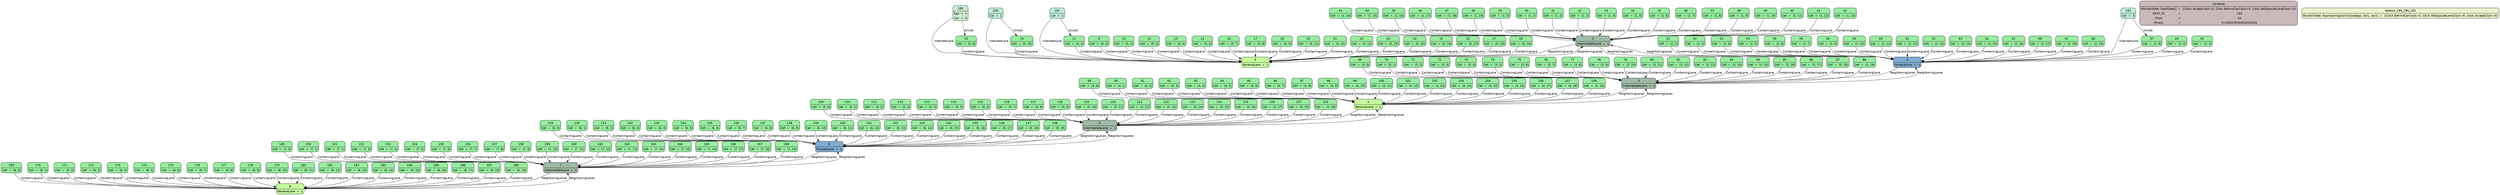 digraph model {
node [
	style="filled, rounded"
	shape=plain
	pencolor="#00000088"
	fontname="Helvetica"
]
edge [
	labeldistance=3
	fontname="Helvetica"
]
1 -> 0 [
	style=solid
	color=black
	fontcolor=black
	label="NeighboringLanes"]
0 -> 1 [
	style=solid
	color=black
	fontcolor=black
	label="NeighboringLanes"]
2 -> 1 [
	style=solid
	color=black
	fontcolor=black
	label="NeighboringLanes"]
1 -> 2 [
	style=solid
	color=black
	fontcolor=black
	label="NeighboringLanes"]
3 -> 2 [
	style=solid
	color=black
	fontcolor=black
	label="NeighboringLanes"]
2 -> 3 [
	style=solid
	color=black
	fontcolor=black
	label="NeighboringLanes"]
4 -> 3 [
	style=solid
	color=black
	fontcolor=black
	label="NeighboringLanes"]
3 -> 4 [
	style=solid
	color=black
	fontcolor=black
	label="NeighboringLanes"]
5 -> 4 [
	style=solid
	color=black
	fontcolor=black
	label="NeighboringLanes"]
4 -> 5 [
	style=solid
	color=black
	fontcolor=black
	label="NeighboringLanes"]
6 -> 5 [
	style=solid
	color=black
	fontcolor=black
	label="NeighboringLanes"]
5 -> 6 [
	style=solid
	color=black
	fontcolor=black
	label="NeighboringLanes"]
7 -> 6 [
	style=solid
	color=black
	fontcolor=black
	label="NeighboringLanes"]
6 -> 7 [
	style=solid
	color=black
	fontcolor=black
	label="NeighboringLanes"]
8 -> 7 [
	style=solid
	color=black
	fontcolor=black
	label="NeighboringLanes"]
7 -> 8 [
	style=solid
	color=black
	fontcolor=black
	label="NeighboringLanes"]
189 -> 0 [
	style=solid
	color=black
	fontcolor=black
	label="IntendedLane"]
190 -> 0 [
	style=solid
	color=black
	fontcolor=black
	label="IntendedLane"]
191 -> 0 [
	style=solid
	color=black
	fontcolor=black
	label="IntendedLane"]
192 -> 2 [
	style=solid
	color=black
	fontcolor=black
	label="IntendedLane"]
9 -> 0 [
	style=solid
	color=black
	fontcolor=black
	label="ContainingLane"]
10 -> 0 [
	style=solid
	color=black
	fontcolor=black
	label="ContainingLane"]
11 -> 0 [
	style=solid
	color=black
	fontcolor=black
	label="ContainingLane"]
12 -> 0 [
	style=solid
	color=black
	fontcolor=black
	label="ContainingLane"]
13 -> 0 [
	style=solid
	color=black
	fontcolor=black
	label="ContainingLane"]
14 -> 0 [
	style=solid
	color=black
	fontcolor=black
	label="ContainingLane"]
15 -> 0 [
	style=solid
	color=black
	fontcolor=black
	label="ContainingLane"]
16 -> 0 [
	style=solid
	color=black
	fontcolor=black
	label="ContainingLane"]
17 -> 0 [
	style=solid
	color=black
	fontcolor=black
	label="ContainingLane"]
18 -> 0 [
	style=solid
	color=black
	fontcolor=black
	label="ContainingLane"]
19 -> 0 [
	style=solid
	color=black
	fontcolor=black
	label="ContainingLane"]
20 -> 0 [
	style=solid
	color=black
	fontcolor=black
	label="ContainingLane"]
21 -> 0 [
	style=solid
	color=black
	fontcolor=black
	label="ContainingLane"]
22 -> 0 [
	style=solid
	color=black
	fontcolor=black
	label="ContainingLane"]
23 -> 0 [
	style=solid
	color=black
	fontcolor=black
	label="ContainingLane"]
24 -> 0 [
	style=solid
	color=black
	fontcolor=black
	label="ContainingLane"]
25 -> 0 [
	style=solid
	color=black
	fontcolor=black
	label="ContainingLane"]
26 -> 0 [
	style=solid
	color=black
	fontcolor=black
	label="ContainingLane"]
27 -> 0 [
	style=solid
	color=black
	fontcolor=black
	label="ContainingLane"]
28 -> 0 [
	style=solid
	color=black
	fontcolor=black
	label="ContainingLane"]
29 -> 1 [
	style=solid
	color=black
	fontcolor=black
	label="ContainingLane"]
30 -> 1 [
	style=solid
	color=black
	fontcolor=black
	label="ContainingLane"]
31 -> 1 [
	style=solid
	color=black
	fontcolor=black
	label="ContainingLane"]
32 -> 1 [
	style=solid
	color=black
	fontcolor=black
	label="ContainingLane"]
33 -> 1 [
	style=solid
	color=black
	fontcolor=black
	label="ContainingLane"]
34 -> 1 [
	style=solid
	color=black
	fontcolor=black
	label="ContainingLane"]
35 -> 1 [
	style=solid
	color=black
	fontcolor=black
	label="ContainingLane"]
36 -> 1 [
	style=solid
	color=black
	fontcolor=black
	label="ContainingLane"]
37 -> 1 [
	style=solid
	color=black
	fontcolor=black
	label="ContainingLane"]
38 -> 1 [
	style=solid
	color=black
	fontcolor=black
	label="ContainingLane"]
39 -> 1 [
	style=solid
	color=black
	fontcolor=black
	label="ContainingLane"]
40 -> 1 [
	style=solid
	color=black
	fontcolor=black
	label="ContainingLane"]
41 -> 1 [
	style=solid
	color=black
	fontcolor=black
	label="ContainingLane"]
42 -> 1 [
	style=solid
	color=black
	fontcolor=black
	label="ContainingLane"]
43 -> 1 [
	style=solid
	color=black
	fontcolor=black
	label="ContainingLane"]
44 -> 1 [
	style=solid
	color=black
	fontcolor=black
	label="ContainingLane"]
45 -> 1 [
	style=solid
	color=black
	fontcolor=black
	label="ContainingLane"]
46 -> 1 [
	style=solid
	color=black
	fontcolor=black
	label="ContainingLane"]
47 -> 1 [
	style=solid
	color=black
	fontcolor=black
	label="ContainingLane"]
48 -> 1 [
	style=solid
	color=black
	fontcolor=black
	label="ContainingLane"]
49 -> 2 [
	style=solid
	color=black
	fontcolor=black
	label="ContainingLane"]
50 -> 2 [
	style=solid
	color=black
	fontcolor=black
	label="ContainingLane"]
51 -> 2 [
	style=solid
	color=black
	fontcolor=black
	label="ContainingLane"]
52 -> 2 [
	style=solid
	color=black
	fontcolor=black
	label="ContainingLane"]
53 -> 2 [
	style=solid
	color=black
	fontcolor=black
	label="ContainingLane"]
54 -> 2 [
	style=solid
	color=black
	fontcolor=black
	label="ContainingLane"]
55 -> 2 [
	style=solid
	color=black
	fontcolor=black
	label="ContainingLane"]
56 -> 2 [
	style=solid
	color=black
	fontcolor=black
	label="ContainingLane"]
57 -> 2 [
	style=solid
	color=black
	fontcolor=black
	label="ContainingLane"]
58 -> 2 [
	style=solid
	color=black
	fontcolor=black
	label="ContainingLane"]
59 -> 2 [
	style=solid
	color=black
	fontcolor=black
	label="ContainingLane"]
60 -> 2 [
	style=solid
	color=black
	fontcolor=black
	label="ContainingLane"]
61 -> 2 [
	style=solid
	color=black
	fontcolor=black
	label="ContainingLane"]
62 -> 2 [
	style=solid
	color=black
	fontcolor=black
	label="ContainingLane"]
63 -> 2 [
	style=solid
	color=black
	fontcolor=black
	label="ContainingLane"]
64 -> 2 [
	style=solid
	color=black
	fontcolor=black
	label="ContainingLane"]
65 -> 2 [
	style=solid
	color=black
	fontcolor=black
	label="ContainingLane"]
66 -> 2 [
	style=solid
	color=black
	fontcolor=black
	label="ContainingLane"]
67 -> 2 [
	style=solid
	color=black
	fontcolor=black
	label="ContainingLane"]
68 -> 2 [
	style=solid
	color=black
	fontcolor=black
	label="ContainingLane"]
69 -> 3 [
	style=solid
	color=black
	fontcolor=black
	label="ContainingLane"]
70 -> 3 [
	style=solid
	color=black
	fontcolor=black
	label="ContainingLane"]
71 -> 3 [
	style=solid
	color=black
	fontcolor=black
	label="ContainingLane"]
72 -> 3 [
	style=solid
	color=black
	fontcolor=black
	label="ContainingLane"]
73 -> 3 [
	style=solid
	color=black
	fontcolor=black
	label="ContainingLane"]
74 -> 3 [
	style=solid
	color=black
	fontcolor=black
	label="ContainingLane"]
75 -> 3 [
	style=solid
	color=black
	fontcolor=black
	label="ContainingLane"]
76 -> 3 [
	style=solid
	color=black
	fontcolor=black
	label="ContainingLane"]
77 -> 3 [
	style=solid
	color=black
	fontcolor=black
	label="ContainingLane"]
78 -> 3 [
	style=solid
	color=black
	fontcolor=black
	label="ContainingLane"]
79 -> 3 [
	style=solid
	color=black
	fontcolor=black
	label="ContainingLane"]
80 -> 3 [
	style=solid
	color=black
	fontcolor=black
	label="ContainingLane"]
81 -> 3 [
	style=solid
	color=black
	fontcolor=black
	label="ContainingLane"]
82 -> 3 [
	style=solid
	color=black
	fontcolor=black
	label="ContainingLane"]
83 -> 3 [
	style=solid
	color=black
	fontcolor=black
	label="ContainingLane"]
84 -> 3 [
	style=solid
	color=black
	fontcolor=black
	label="ContainingLane"]
85 -> 3 [
	style=solid
	color=black
	fontcolor=black
	label="ContainingLane"]
86 -> 3 [
	style=solid
	color=black
	fontcolor=black
	label="ContainingLane"]
87 -> 3 [
	style=solid
	color=black
	fontcolor=black
	label="ContainingLane"]
88 -> 3 [
	style=solid
	color=black
	fontcolor=black
	label="ContainingLane"]
89 -> 4 [
	style=solid
	color=black
	fontcolor=black
	label="ContainingLane"]
90 -> 4 [
	style=solid
	color=black
	fontcolor=black
	label="ContainingLane"]
91 -> 4 [
	style=solid
	color=black
	fontcolor=black
	label="ContainingLane"]
92 -> 4 [
	style=solid
	color=black
	fontcolor=black
	label="ContainingLane"]
93 -> 4 [
	style=solid
	color=black
	fontcolor=black
	label="ContainingLane"]
94 -> 4 [
	style=solid
	color=black
	fontcolor=black
	label="ContainingLane"]
95 -> 4 [
	style=solid
	color=black
	fontcolor=black
	label="ContainingLane"]
96 -> 4 [
	style=solid
	color=black
	fontcolor=black
	label="ContainingLane"]
97 -> 4 [
	style=solid
	color=black
	fontcolor=black
	label="ContainingLane"]
98 -> 4 [
	style=solid
	color=black
	fontcolor=black
	label="ContainingLane"]
99 -> 4 [
	style=solid
	color=black
	fontcolor=black
	label="ContainingLane"]
100 -> 4 [
	style=solid
	color=black
	fontcolor=black
	label="ContainingLane"]
101 -> 4 [
	style=solid
	color=black
	fontcolor=black
	label="ContainingLane"]
102 -> 4 [
	style=solid
	color=black
	fontcolor=black
	label="ContainingLane"]
103 -> 4 [
	style=solid
	color=black
	fontcolor=black
	label="ContainingLane"]
104 -> 4 [
	style=solid
	color=black
	fontcolor=black
	label="ContainingLane"]
105 -> 4 [
	style=solid
	color=black
	fontcolor=black
	label="ContainingLane"]
106 -> 4 [
	style=solid
	color=black
	fontcolor=black
	label="ContainingLane"]
107 -> 4 [
	style=solid
	color=black
	fontcolor=black
	label="ContainingLane"]
108 -> 4 [
	style=solid
	color=black
	fontcolor=black
	label="ContainingLane"]
109 -> 5 [
	style=solid
	color=black
	fontcolor=black
	label="ContainingLane"]
110 -> 5 [
	style=solid
	color=black
	fontcolor=black
	label="ContainingLane"]
111 -> 5 [
	style=solid
	color=black
	fontcolor=black
	label="ContainingLane"]
112 -> 5 [
	style=solid
	color=black
	fontcolor=black
	label="ContainingLane"]
113 -> 5 [
	style=solid
	color=black
	fontcolor=black
	label="ContainingLane"]
114 -> 5 [
	style=solid
	color=black
	fontcolor=black
	label="ContainingLane"]
115 -> 5 [
	style=solid
	color=black
	fontcolor=black
	label="ContainingLane"]
116 -> 5 [
	style=solid
	color=black
	fontcolor=black
	label="ContainingLane"]
117 -> 5 [
	style=solid
	color=black
	fontcolor=black
	label="ContainingLane"]
118 -> 5 [
	style=solid
	color=black
	fontcolor=black
	label="ContainingLane"]
119 -> 5 [
	style=solid
	color=black
	fontcolor=black
	label="ContainingLane"]
120 -> 5 [
	style=solid
	color=black
	fontcolor=black
	label="ContainingLane"]
121 -> 5 [
	style=solid
	color=black
	fontcolor=black
	label="ContainingLane"]
122 -> 5 [
	style=solid
	color=black
	fontcolor=black
	label="ContainingLane"]
123 -> 5 [
	style=solid
	color=black
	fontcolor=black
	label="ContainingLane"]
124 -> 5 [
	style=solid
	color=black
	fontcolor=black
	label="ContainingLane"]
125 -> 5 [
	style=solid
	color=black
	fontcolor=black
	label="ContainingLane"]
126 -> 5 [
	style=solid
	color=black
	fontcolor=black
	label="ContainingLane"]
127 -> 5 [
	style=solid
	color=black
	fontcolor=black
	label="ContainingLane"]
128 -> 5 [
	style=solid
	color=black
	fontcolor=black
	label="ContainingLane"]
129 -> 6 [
	style=solid
	color=black
	fontcolor=black
	label="ContainingLane"]
130 -> 6 [
	style=solid
	color=black
	fontcolor=black
	label="ContainingLane"]
131 -> 6 [
	style=solid
	color=black
	fontcolor=black
	label="ContainingLane"]
132 -> 6 [
	style=solid
	color=black
	fontcolor=black
	label="ContainingLane"]
133 -> 6 [
	style=solid
	color=black
	fontcolor=black
	label="ContainingLane"]
134 -> 6 [
	style=solid
	color=black
	fontcolor=black
	label="ContainingLane"]
135 -> 6 [
	style=solid
	color=black
	fontcolor=black
	label="ContainingLane"]
136 -> 6 [
	style=solid
	color=black
	fontcolor=black
	label="ContainingLane"]
137 -> 6 [
	style=solid
	color=black
	fontcolor=black
	label="ContainingLane"]
138 -> 6 [
	style=solid
	color=black
	fontcolor=black
	label="ContainingLane"]
139 -> 6 [
	style=solid
	color=black
	fontcolor=black
	label="ContainingLane"]
140 -> 6 [
	style=solid
	color=black
	fontcolor=black
	label="ContainingLane"]
141 -> 6 [
	style=solid
	color=black
	fontcolor=black
	label="ContainingLane"]
142 -> 6 [
	style=solid
	color=black
	fontcolor=black
	label="ContainingLane"]
143 -> 6 [
	style=solid
	color=black
	fontcolor=black
	label="ContainingLane"]
144 -> 6 [
	style=solid
	color=black
	fontcolor=black
	label="ContainingLane"]
145 -> 6 [
	style=solid
	color=black
	fontcolor=black
	label="ContainingLane"]
146 -> 6 [
	style=solid
	color=black
	fontcolor=black
	label="ContainingLane"]
147 -> 6 [
	style=solid
	color=black
	fontcolor=black
	label="ContainingLane"]
148 -> 6 [
	style=solid
	color=black
	fontcolor=black
	label="ContainingLane"]
149 -> 7 [
	style=solid
	color=black
	fontcolor=black
	label="ContainingLane"]
150 -> 7 [
	style=solid
	color=black
	fontcolor=black
	label="ContainingLane"]
151 -> 7 [
	style=solid
	color=black
	fontcolor=black
	label="ContainingLane"]
152 -> 7 [
	style=solid
	color=black
	fontcolor=black
	label="ContainingLane"]
153 -> 7 [
	style=solid
	color=black
	fontcolor=black
	label="ContainingLane"]
154 -> 7 [
	style=solid
	color=black
	fontcolor=black
	label="ContainingLane"]
155 -> 7 [
	style=solid
	color=black
	fontcolor=black
	label="ContainingLane"]
156 -> 7 [
	style=solid
	color=black
	fontcolor=black
	label="ContainingLane"]
157 -> 7 [
	style=solid
	color=black
	fontcolor=black
	label="ContainingLane"]
158 -> 7 [
	style=solid
	color=black
	fontcolor=black
	label="ContainingLane"]
159 -> 7 [
	style=solid
	color=black
	fontcolor=black
	label="ContainingLane"]
160 -> 7 [
	style=solid
	color=black
	fontcolor=black
	label="ContainingLane"]
161 -> 7 [
	style=solid
	color=black
	fontcolor=black
	label="ContainingLane"]
162 -> 7 [
	style=solid
	color=black
	fontcolor=black
	label="ContainingLane"]
163 -> 7 [
	style=solid
	color=black
	fontcolor=black
	label="ContainingLane"]
164 -> 7 [
	style=solid
	color=black
	fontcolor=black
	label="ContainingLane"]
165 -> 7 [
	style=solid
	color=black
	fontcolor=black
	label="ContainingLane"]
166 -> 7 [
	style=solid
	color=black
	fontcolor=black
	label="ContainingLane"]
167 -> 7 [
	style=solid
	color=black
	fontcolor=black
	label="ContainingLane"]
168 -> 7 [
	style=solid
	color=black
	fontcolor=black
	label="ContainingLane"]
169 -> 8 [
	style=solid
	color=black
	fontcolor=black
	label="ContainingLane"]
170 -> 8 [
	style=solid
	color=black
	fontcolor=black
	label="ContainingLane"]
171 -> 8 [
	style=solid
	color=black
	fontcolor=black
	label="ContainingLane"]
172 -> 8 [
	style=solid
	color=black
	fontcolor=black
	label="ContainingLane"]
173 -> 8 [
	style=solid
	color=black
	fontcolor=black
	label="ContainingLane"]
174 -> 8 [
	style=solid
	color=black
	fontcolor=black
	label="ContainingLane"]
175 -> 8 [
	style=solid
	color=black
	fontcolor=black
	label="ContainingLane"]
176 -> 8 [
	style=solid
	color=black
	fontcolor=black
	label="ContainingLane"]
177 -> 8 [
	style=solid
	color=black
	fontcolor=black
	label="ContainingLane"]
178 -> 8 [
	style=solid
	color=black
	fontcolor=black
	label="ContainingLane"]
179 -> 8 [
	style=solid
	color=black
	fontcolor=black
	label="ContainingLane"]
180 -> 8 [
	style=solid
	color=black
	fontcolor=black
	label="ContainingLane"]
181 -> 8 [
	style=solid
	color=black
	fontcolor=black
	label="ContainingLane"]
182 -> 8 [
	style=solid
	color=black
	fontcolor=black
	label="ContainingLane"]
183 -> 8 [
	style=solid
	color=black
	fontcolor=black
	label="ContainingLane"]
184 -> 8 [
	style=solid
	color=black
	fontcolor=black
	label="ContainingLane"]
185 -> 8 [
	style=solid
	color=black
	fontcolor=black
	label="ContainingLane"]
186 -> 8 [
	style=solid
	color=black
	fontcolor=black
	label="ContainingLane"]
187 -> 8 [
	style=solid
	color=black
	fontcolor=black
	label="ContainingLane"]
188 -> 8 [
	style=solid
	color=black
	fontcolor=black
	label="ContainingLane"]
189 -> 15 [
	style=solid
	color=black
	fontcolor=black
	label="OnCell"]
190 -> 19 [
	style=solid
	color=black
	fontcolor=black
	label="OnCell"]
191 -> 11 [
	style=solid
	color=black
	fontcolor=black
	label="OnCell"]
192 -> 57 [
	style=solid
	color=black
	fontcolor=black
	label="OnCell"]
0 [
	fillcolor="#c6fa9e"
	label=<<TABLE CELLSPACING="0" BORDER="2" CELLBORDER="0" CELLPADDING="4" STYLE="ROUNDED">
		<TR><TD COLSPAN="3" BORDER="2" SIDES="B">0</TD></TR>
		<TR><TD><FONT COLOR="black">ReverseLane</FONT></TD><TD><FONT COLOR="black">=</FONT></TD><TD><FONT COLOR="black">1</FONT></TD></TR>
		</TABLE>>
]
1 [
	fillcolor="#9fbaa7"
	label=<<TABLE CELLSPACING="0" BORDER="2" CELLBORDER="0" CELLPADDING="4" STYLE="ROUNDED">
		<TR><TD COLSPAN="3" BORDER="2" SIDES="B">1</TD></TR>
		<TR><TD><FONT COLOR="black">IntermediateLane</FONT></TD><TD><FONT COLOR="black">=</FONT></TD><TD><FONT COLOR="black">1</FONT></TD></TR>
		</TABLE>>
]
2 [
	fillcolor="#81acd3"
	label=<<TABLE CELLSPACING="0" BORDER="2" CELLBORDER="0" CELLPADDING="4" STYLE="ROUNDED">
		<TR><TD COLSPAN="3" BORDER="2" SIDES="B">2</TD></TR>
		<TR><TD><FONT COLOR="black">ForwardLane</FONT></TD><TD><FONT COLOR="black">=</FONT></TD><TD><FONT COLOR="black">1</FONT></TD></TR>
		</TABLE>>
]
3 [
	fillcolor="#9fbaa7"
	label=<<TABLE CELLSPACING="0" BORDER="2" CELLBORDER="0" CELLPADDING="4" STYLE="ROUNDED">
		<TR><TD COLSPAN="3" BORDER="2" SIDES="B">3</TD></TR>
		<TR><TD><FONT COLOR="black">IntermediateLane</FONT></TD><TD><FONT COLOR="black">=</FONT></TD><TD><FONT COLOR="black">1</FONT></TD></TR>
		</TABLE>>
]
4 [
	fillcolor="#c6fa9e"
	label=<<TABLE CELLSPACING="0" BORDER="2" CELLBORDER="0" CELLPADDING="4" STYLE="ROUNDED">
		<TR><TD COLSPAN="3" BORDER="2" SIDES="B">4</TD></TR>
		<TR><TD><FONT COLOR="black">ReverseLane</FONT></TD><TD><FONT COLOR="black">=</FONT></TD><TD><FONT COLOR="black">1</FONT></TD></TR>
		</TABLE>>
]
5 [
	fillcolor="#9fbaa7"
	label=<<TABLE CELLSPACING="0" BORDER="2" CELLBORDER="0" CELLPADDING="4" STYLE="ROUNDED">
		<TR><TD COLSPAN="3" BORDER="2" SIDES="B">5</TD></TR>
		<TR><TD><FONT COLOR="black">IntermediateLane</FONT></TD><TD><FONT COLOR="black">=</FONT></TD><TD><FONT COLOR="black">1</FONT></TD></TR>
		</TABLE>>
]
6 [
	fillcolor="#81acd3"
	label=<<TABLE CELLSPACING="0" BORDER="2" CELLBORDER="0" CELLPADDING="4" STYLE="ROUNDED">
		<TR><TD COLSPAN="3" BORDER="2" SIDES="B">6</TD></TR>
		<TR><TD><FONT COLOR="black">ForwardLane</FONT></TD><TD><FONT COLOR="black">=</FONT></TD><TD><FONT COLOR="black">1</FONT></TD></TR>
		</TABLE>>
]
7 [
	fillcolor="#9fbaa7"
	label=<<TABLE CELLSPACING="0" BORDER="2" CELLBORDER="0" CELLPADDING="4" STYLE="ROUNDED">
		<TR><TD COLSPAN="3" BORDER="2" SIDES="B">7</TD></TR>
		<TR><TD><FONT COLOR="black">IntermediateLane</FONT></TD><TD><FONT COLOR="black">=</FONT></TD><TD><FONT COLOR="black">1</FONT></TD></TR>
		</TABLE>>
]
8 [
	fillcolor="#c6fa9e"
	label=<<TABLE CELLSPACING="0" BORDER="2" CELLBORDER="0" CELLPADDING="4" STYLE="ROUNDED">
		<TR><TD COLSPAN="3" BORDER="2" SIDES="B">8</TD></TR>
		<TR><TD><FONT COLOR="black">ReverseLane</FONT></TD><TD><FONT COLOR="black">=</FONT></TD><TD><FONT COLOR="black">1</FONT></TD></TR>
		</TABLE>>
]
9 [
	fillcolor="#97eda0"
	label=<<TABLE CELLSPACING="0" BORDER="2" CELLBORDER="0" CELLPADDING="4" STYLE="ROUNDED">
		<TR><TD COLSPAN="3" BORDER="2" SIDES="B">9</TD></TR>
		<TR><TD><FONT COLOR="black">Cell</FONT></TD><TD><FONT COLOR="black">=</FONT></TD><TD><FONT COLOR="black">(0, 0)</FONT></TD></TR>
		</TABLE>>
]
10 [
	fillcolor="#97eda0"
	label=<<TABLE CELLSPACING="0" BORDER="2" CELLBORDER="0" CELLPADDING="4" STYLE="ROUNDED">
		<TR><TD COLSPAN="3" BORDER="2" SIDES="B">10</TD></TR>
		<TR><TD><FONT COLOR="black">Cell</FONT></TD><TD><FONT COLOR="black">=</FONT></TD><TD><FONT COLOR="black">(0, 1)</FONT></TD></TR>
		</TABLE>>
]
11 [
	fillcolor="#97eda0"
	label=<<TABLE CELLSPACING="0" BORDER="2" CELLBORDER="0" CELLPADDING="4" STYLE="ROUNDED">
		<TR><TD COLSPAN="3" BORDER="2" SIDES="B">11</TD></TR>
		<TR><TD><FONT COLOR="black">Cell</FONT></TD><TD><FONT COLOR="black">=</FONT></TD><TD><FONT COLOR="black">(0, 2)</FONT></TD></TR>
		</TABLE>>
]
12 [
	fillcolor="#97eda0"
	label=<<TABLE CELLSPACING="0" BORDER="2" CELLBORDER="0" CELLPADDING="4" STYLE="ROUNDED">
		<TR><TD COLSPAN="3" BORDER="2" SIDES="B">12</TD></TR>
		<TR><TD><FONT COLOR="black">Cell</FONT></TD><TD><FONT COLOR="black">=</FONT></TD><TD><FONT COLOR="black">(0, 3)</FONT></TD></TR>
		</TABLE>>
]
13 [
	fillcolor="#97eda0"
	label=<<TABLE CELLSPACING="0" BORDER="2" CELLBORDER="0" CELLPADDING="4" STYLE="ROUNDED">
		<TR><TD COLSPAN="3" BORDER="2" SIDES="B">13</TD></TR>
		<TR><TD><FONT COLOR="black">Cell</FONT></TD><TD><FONT COLOR="black">=</FONT></TD><TD><FONT COLOR="black">(0, 4)</FONT></TD></TR>
		</TABLE>>
]
14 [
	fillcolor="#97eda0"
	label=<<TABLE CELLSPACING="0" BORDER="2" CELLBORDER="0" CELLPADDING="4" STYLE="ROUNDED">
		<TR><TD COLSPAN="3" BORDER="2" SIDES="B">14</TD></TR>
		<TR><TD><FONT COLOR="black">Cell</FONT></TD><TD><FONT COLOR="black">=</FONT></TD><TD><FONT COLOR="black">(0, 5)</FONT></TD></TR>
		</TABLE>>
]
15 [
	fillcolor="#97eda0"
	label=<<TABLE CELLSPACING="0" BORDER="2" CELLBORDER="0" CELLPADDING="4" STYLE="ROUNDED">
		<TR><TD COLSPAN="3" BORDER="2" SIDES="B">15</TD></TR>
		<TR><TD><FONT COLOR="black">Cell</FONT></TD><TD><FONT COLOR="black">=</FONT></TD><TD><FONT COLOR="black">(0, 6)</FONT></TD></TR>
		</TABLE>>
]
16 [
	fillcolor="#97eda0"
	label=<<TABLE CELLSPACING="0" BORDER="2" CELLBORDER="0" CELLPADDING="4" STYLE="ROUNDED">
		<TR><TD COLSPAN="3" BORDER="2" SIDES="B">16</TD></TR>
		<TR><TD><FONT COLOR="black">Cell</FONT></TD><TD><FONT COLOR="black">=</FONT></TD><TD><FONT COLOR="black">(0, 7)</FONT></TD></TR>
		</TABLE>>
]
17 [
	fillcolor="#97eda0"
	label=<<TABLE CELLSPACING="0" BORDER="2" CELLBORDER="0" CELLPADDING="4" STYLE="ROUNDED">
		<TR><TD COLSPAN="3" BORDER="2" SIDES="B">17</TD></TR>
		<TR><TD><FONT COLOR="black">Cell</FONT></TD><TD><FONT COLOR="black">=</FONT></TD><TD><FONT COLOR="black">(0, 8)</FONT></TD></TR>
		</TABLE>>
]
18 [
	fillcolor="#97eda0"
	label=<<TABLE CELLSPACING="0" BORDER="2" CELLBORDER="0" CELLPADDING="4" STYLE="ROUNDED">
		<TR><TD COLSPAN="3" BORDER="2" SIDES="B">18</TD></TR>
		<TR><TD><FONT COLOR="black">Cell</FONT></TD><TD><FONT COLOR="black">=</FONT></TD><TD><FONT COLOR="black">(0, 9)</FONT></TD></TR>
		</TABLE>>
]
19 [
	fillcolor="#97eda0"
	label=<<TABLE CELLSPACING="0" BORDER="2" CELLBORDER="0" CELLPADDING="4" STYLE="ROUNDED">
		<TR><TD COLSPAN="3" BORDER="2" SIDES="B">19</TD></TR>
		<TR><TD><FONT COLOR="black">Cell</FONT></TD><TD><FONT COLOR="black">=</FONT></TD><TD><FONT COLOR="black">(0, 10)</FONT></TD></TR>
		</TABLE>>
]
20 [
	fillcolor="#97eda0"
	label=<<TABLE CELLSPACING="0" BORDER="2" CELLBORDER="0" CELLPADDING="4" STYLE="ROUNDED">
		<TR><TD COLSPAN="3" BORDER="2" SIDES="B">20</TD></TR>
		<TR><TD><FONT COLOR="black">Cell</FONT></TD><TD><FONT COLOR="black">=</FONT></TD><TD><FONT COLOR="black">(0, 11)</FONT></TD></TR>
		</TABLE>>
]
21 [
	fillcolor="#97eda0"
	label=<<TABLE CELLSPACING="0" BORDER="2" CELLBORDER="0" CELLPADDING="4" STYLE="ROUNDED">
		<TR><TD COLSPAN="3" BORDER="2" SIDES="B">21</TD></TR>
		<TR><TD><FONT COLOR="black">Cell</FONT></TD><TD><FONT COLOR="black">=</FONT></TD><TD><FONT COLOR="black">(0, 12)</FONT></TD></TR>
		</TABLE>>
]
22 [
	fillcolor="#97eda0"
	label=<<TABLE CELLSPACING="0" BORDER="2" CELLBORDER="0" CELLPADDING="4" STYLE="ROUNDED">
		<TR><TD COLSPAN="3" BORDER="2" SIDES="B">22</TD></TR>
		<TR><TD><FONT COLOR="black">Cell</FONT></TD><TD><FONT COLOR="black">=</FONT></TD><TD><FONT COLOR="black">(0, 13)</FONT></TD></TR>
		</TABLE>>
]
23 [
	fillcolor="#97eda0"
	label=<<TABLE CELLSPACING="0" BORDER="2" CELLBORDER="0" CELLPADDING="4" STYLE="ROUNDED">
		<TR><TD COLSPAN="3" BORDER="2" SIDES="B">23</TD></TR>
		<TR><TD><FONT COLOR="black">Cell</FONT></TD><TD><FONT COLOR="black">=</FONT></TD><TD><FONT COLOR="black">(0, 14)</FONT></TD></TR>
		</TABLE>>
]
24 [
	fillcolor="#97eda0"
	label=<<TABLE CELLSPACING="0" BORDER="2" CELLBORDER="0" CELLPADDING="4" STYLE="ROUNDED">
		<TR><TD COLSPAN="3" BORDER="2" SIDES="B">24</TD></TR>
		<TR><TD><FONT COLOR="black">Cell</FONT></TD><TD><FONT COLOR="black">=</FONT></TD><TD><FONT COLOR="black">(0, 15)</FONT></TD></TR>
		</TABLE>>
]
25 [
	fillcolor="#97eda0"
	label=<<TABLE CELLSPACING="0" BORDER="2" CELLBORDER="0" CELLPADDING="4" STYLE="ROUNDED">
		<TR><TD COLSPAN="3" BORDER="2" SIDES="B">25</TD></TR>
		<TR><TD><FONT COLOR="black">Cell</FONT></TD><TD><FONT COLOR="black">=</FONT></TD><TD><FONT COLOR="black">(0, 16)</FONT></TD></TR>
		</TABLE>>
]
26 [
	fillcolor="#97eda0"
	label=<<TABLE CELLSPACING="0" BORDER="2" CELLBORDER="0" CELLPADDING="4" STYLE="ROUNDED">
		<TR><TD COLSPAN="3" BORDER="2" SIDES="B">26</TD></TR>
		<TR><TD><FONT COLOR="black">Cell</FONT></TD><TD><FONT COLOR="black">=</FONT></TD><TD><FONT COLOR="black">(0, 17)</FONT></TD></TR>
		</TABLE>>
]
27 [
	fillcolor="#97eda0"
	label=<<TABLE CELLSPACING="0" BORDER="2" CELLBORDER="0" CELLPADDING="4" STYLE="ROUNDED">
		<TR><TD COLSPAN="3" BORDER="2" SIDES="B">27</TD></TR>
		<TR><TD><FONT COLOR="black">Cell</FONT></TD><TD><FONT COLOR="black">=</FONT></TD><TD><FONT COLOR="black">(0, 18)</FONT></TD></TR>
		</TABLE>>
]
28 [
	fillcolor="#97eda0"
	label=<<TABLE CELLSPACING="0" BORDER="2" CELLBORDER="0" CELLPADDING="4" STYLE="ROUNDED">
		<TR><TD COLSPAN="3" BORDER="2" SIDES="B">28</TD></TR>
		<TR><TD><FONT COLOR="black">Cell</FONT></TD><TD><FONT COLOR="black">=</FONT></TD><TD><FONT COLOR="black">(0, 19)</FONT></TD></TR>
		</TABLE>>
]
29 [
	fillcolor="#97eda0"
	label=<<TABLE CELLSPACING="0" BORDER="2" CELLBORDER="0" CELLPADDING="4" STYLE="ROUNDED">
		<TR><TD COLSPAN="3" BORDER="2" SIDES="B">29</TD></TR>
		<TR><TD><FONT COLOR="black">Cell</FONT></TD><TD><FONT COLOR="black">=</FONT></TD><TD><FONT COLOR="black">(1, 0)</FONT></TD></TR>
		</TABLE>>
]
30 [
	fillcolor="#97eda0"
	label=<<TABLE CELLSPACING="0" BORDER="2" CELLBORDER="0" CELLPADDING="4" STYLE="ROUNDED">
		<TR><TD COLSPAN="3" BORDER="2" SIDES="B">30</TD></TR>
		<TR><TD><FONT COLOR="black">Cell</FONT></TD><TD><FONT COLOR="black">=</FONT></TD><TD><FONT COLOR="black">(1, 1)</FONT></TD></TR>
		</TABLE>>
]
31 [
	fillcolor="#97eda0"
	label=<<TABLE CELLSPACING="0" BORDER="2" CELLBORDER="0" CELLPADDING="4" STYLE="ROUNDED">
		<TR><TD COLSPAN="3" BORDER="2" SIDES="B">31</TD></TR>
		<TR><TD><FONT COLOR="black">Cell</FONT></TD><TD><FONT COLOR="black">=</FONT></TD><TD><FONT COLOR="black">(1, 2)</FONT></TD></TR>
		</TABLE>>
]
32 [
	fillcolor="#97eda0"
	label=<<TABLE CELLSPACING="0" BORDER="2" CELLBORDER="0" CELLPADDING="4" STYLE="ROUNDED">
		<TR><TD COLSPAN="3" BORDER="2" SIDES="B">32</TD></TR>
		<TR><TD><FONT COLOR="black">Cell</FONT></TD><TD><FONT COLOR="black">=</FONT></TD><TD><FONT COLOR="black">(1, 3)</FONT></TD></TR>
		</TABLE>>
]
33 [
	fillcolor="#97eda0"
	label=<<TABLE CELLSPACING="0" BORDER="2" CELLBORDER="0" CELLPADDING="4" STYLE="ROUNDED">
		<TR><TD COLSPAN="3" BORDER="2" SIDES="B">33</TD></TR>
		<TR><TD><FONT COLOR="black">Cell</FONT></TD><TD><FONT COLOR="black">=</FONT></TD><TD><FONT COLOR="black">(1, 4)</FONT></TD></TR>
		</TABLE>>
]
34 [
	fillcolor="#97eda0"
	label=<<TABLE CELLSPACING="0" BORDER="2" CELLBORDER="0" CELLPADDING="4" STYLE="ROUNDED">
		<TR><TD COLSPAN="3" BORDER="2" SIDES="B">34</TD></TR>
		<TR><TD><FONT COLOR="black">Cell</FONT></TD><TD><FONT COLOR="black">=</FONT></TD><TD><FONT COLOR="black">(1, 5)</FONT></TD></TR>
		</TABLE>>
]
35 [
	fillcolor="#97eda0"
	label=<<TABLE CELLSPACING="0" BORDER="2" CELLBORDER="0" CELLPADDING="4" STYLE="ROUNDED">
		<TR><TD COLSPAN="3" BORDER="2" SIDES="B">35</TD></TR>
		<TR><TD><FONT COLOR="black">Cell</FONT></TD><TD><FONT COLOR="black">=</FONT></TD><TD><FONT COLOR="black">(1, 6)</FONT></TD></TR>
		</TABLE>>
]
36 [
	fillcolor="#97eda0"
	label=<<TABLE CELLSPACING="0" BORDER="2" CELLBORDER="0" CELLPADDING="4" STYLE="ROUNDED">
		<TR><TD COLSPAN="3" BORDER="2" SIDES="B">36</TD></TR>
		<TR><TD><FONT COLOR="black">Cell</FONT></TD><TD><FONT COLOR="black">=</FONT></TD><TD><FONT COLOR="black">(1, 7)</FONT></TD></TR>
		</TABLE>>
]
37 [
	fillcolor="#97eda0"
	label=<<TABLE CELLSPACING="0" BORDER="2" CELLBORDER="0" CELLPADDING="4" STYLE="ROUNDED">
		<TR><TD COLSPAN="3" BORDER="2" SIDES="B">37</TD></TR>
		<TR><TD><FONT COLOR="black">Cell</FONT></TD><TD><FONT COLOR="black">=</FONT></TD><TD><FONT COLOR="black">(1, 8)</FONT></TD></TR>
		</TABLE>>
]
38 [
	fillcolor="#97eda0"
	label=<<TABLE CELLSPACING="0" BORDER="2" CELLBORDER="0" CELLPADDING="4" STYLE="ROUNDED">
		<TR><TD COLSPAN="3" BORDER="2" SIDES="B">38</TD></TR>
		<TR><TD><FONT COLOR="black">Cell</FONT></TD><TD><FONT COLOR="black">=</FONT></TD><TD><FONT COLOR="black">(1, 9)</FONT></TD></TR>
		</TABLE>>
]
39 [
	fillcolor="#97eda0"
	label=<<TABLE CELLSPACING="0" BORDER="2" CELLBORDER="0" CELLPADDING="4" STYLE="ROUNDED">
		<TR><TD COLSPAN="3" BORDER="2" SIDES="B">39</TD></TR>
		<TR><TD><FONT COLOR="black">Cell</FONT></TD><TD><FONT COLOR="black">=</FONT></TD><TD><FONT COLOR="black">(1, 10)</FONT></TD></TR>
		</TABLE>>
]
40 [
	fillcolor="#97eda0"
	label=<<TABLE CELLSPACING="0" BORDER="2" CELLBORDER="0" CELLPADDING="4" STYLE="ROUNDED">
		<TR><TD COLSPAN="3" BORDER="2" SIDES="B">40</TD></TR>
		<TR><TD><FONT COLOR="black">Cell</FONT></TD><TD><FONT COLOR="black">=</FONT></TD><TD><FONT COLOR="black">(1, 11)</FONT></TD></TR>
		</TABLE>>
]
41 [
	fillcolor="#97eda0"
	label=<<TABLE CELLSPACING="0" BORDER="2" CELLBORDER="0" CELLPADDING="4" STYLE="ROUNDED">
		<TR><TD COLSPAN="3" BORDER="2" SIDES="B">41</TD></TR>
		<TR><TD><FONT COLOR="black">Cell</FONT></TD><TD><FONT COLOR="black">=</FONT></TD><TD><FONT COLOR="black">(1, 12)</FONT></TD></TR>
		</TABLE>>
]
42 [
	fillcolor="#97eda0"
	label=<<TABLE CELLSPACING="0" BORDER="2" CELLBORDER="0" CELLPADDING="4" STYLE="ROUNDED">
		<TR><TD COLSPAN="3" BORDER="2" SIDES="B">42</TD></TR>
		<TR><TD><FONT COLOR="black">Cell</FONT></TD><TD><FONT COLOR="black">=</FONT></TD><TD><FONT COLOR="black">(1, 13)</FONT></TD></TR>
		</TABLE>>
]
43 [
	fillcolor="#97eda0"
	label=<<TABLE CELLSPACING="0" BORDER="2" CELLBORDER="0" CELLPADDING="4" STYLE="ROUNDED">
		<TR><TD COLSPAN="3" BORDER="2" SIDES="B">43</TD></TR>
		<TR><TD><FONT COLOR="black">Cell</FONT></TD><TD><FONT COLOR="black">=</FONT></TD><TD><FONT COLOR="black">(1, 14)</FONT></TD></TR>
		</TABLE>>
]
44 [
	fillcolor="#97eda0"
	label=<<TABLE CELLSPACING="0" BORDER="2" CELLBORDER="0" CELLPADDING="4" STYLE="ROUNDED">
		<TR><TD COLSPAN="3" BORDER="2" SIDES="B">44</TD></TR>
		<TR><TD><FONT COLOR="black">Cell</FONT></TD><TD><FONT COLOR="black">=</FONT></TD><TD><FONT COLOR="black">(1, 15)</FONT></TD></TR>
		</TABLE>>
]
45 [
	fillcolor="#97eda0"
	label=<<TABLE CELLSPACING="0" BORDER="2" CELLBORDER="0" CELLPADDING="4" STYLE="ROUNDED">
		<TR><TD COLSPAN="3" BORDER="2" SIDES="B">45</TD></TR>
		<TR><TD><FONT COLOR="black">Cell</FONT></TD><TD><FONT COLOR="black">=</FONT></TD><TD><FONT COLOR="black">(1, 16)</FONT></TD></TR>
		</TABLE>>
]
46 [
	fillcolor="#97eda0"
	label=<<TABLE CELLSPACING="0" BORDER="2" CELLBORDER="0" CELLPADDING="4" STYLE="ROUNDED">
		<TR><TD COLSPAN="3" BORDER="2" SIDES="B">46</TD></TR>
		<TR><TD><FONT COLOR="black">Cell</FONT></TD><TD><FONT COLOR="black">=</FONT></TD><TD><FONT COLOR="black">(1, 17)</FONT></TD></TR>
		</TABLE>>
]
47 [
	fillcolor="#97eda0"
	label=<<TABLE CELLSPACING="0" BORDER="2" CELLBORDER="0" CELLPADDING="4" STYLE="ROUNDED">
		<TR><TD COLSPAN="3" BORDER="2" SIDES="B">47</TD></TR>
		<TR><TD><FONT COLOR="black">Cell</FONT></TD><TD><FONT COLOR="black">=</FONT></TD><TD><FONT COLOR="black">(1, 18)</FONT></TD></TR>
		</TABLE>>
]
48 [
	fillcolor="#97eda0"
	label=<<TABLE CELLSPACING="0" BORDER="2" CELLBORDER="0" CELLPADDING="4" STYLE="ROUNDED">
		<TR><TD COLSPAN="3" BORDER="2" SIDES="B">48</TD></TR>
		<TR><TD><FONT COLOR="black">Cell</FONT></TD><TD><FONT COLOR="black">=</FONT></TD><TD><FONT COLOR="black">(1, 19)</FONT></TD></TR>
		</TABLE>>
]
49 [
	fillcolor="#97eda0"
	label=<<TABLE CELLSPACING="0" BORDER="2" CELLBORDER="0" CELLPADDING="4" STYLE="ROUNDED">
		<TR><TD COLSPAN="3" BORDER="2" SIDES="B">49</TD></TR>
		<TR><TD><FONT COLOR="black">Cell</FONT></TD><TD><FONT COLOR="black">=</FONT></TD><TD><FONT COLOR="black">(2, 0)</FONT></TD></TR>
		</TABLE>>
]
50 [
	fillcolor="#97eda0"
	label=<<TABLE CELLSPACING="0" BORDER="2" CELLBORDER="0" CELLPADDING="4" STYLE="ROUNDED">
		<TR><TD COLSPAN="3" BORDER="2" SIDES="B">50</TD></TR>
		<TR><TD><FONT COLOR="black">Cell</FONT></TD><TD><FONT COLOR="black">=</FONT></TD><TD><FONT COLOR="black">(2, 1)</FONT></TD></TR>
		</TABLE>>
]
51 [
	fillcolor="#97eda0"
	label=<<TABLE CELLSPACING="0" BORDER="2" CELLBORDER="0" CELLPADDING="4" STYLE="ROUNDED">
		<TR><TD COLSPAN="3" BORDER="2" SIDES="B">51</TD></TR>
		<TR><TD><FONT COLOR="black">Cell</FONT></TD><TD><FONT COLOR="black">=</FONT></TD><TD><FONT COLOR="black">(2, 2)</FONT></TD></TR>
		</TABLE>>
]
52 [
	fillcolor="#97eda0"
	label=<<TABLE CELLSPACING="0" BORDER="2" CELLBORDER="0" CELLPADDING="4" STYLE="ROUNDED">
		<TR><TD COLSPAN="3" BORDER="2" SIDES="B">52</TD></TR>
		<TR><TD><FONT COLOR="black">Cell</FONT></TD><TD><FONT COLOR="black">=</FONT></TD><TD><FONT COLOR="black">(2, 3)</FONT></TD></TR>
		</TABLE>>
]
53 [
	fillcolor="#97eda0"
	label=<<TABLE CELLSPACING="0" BORDER="2" CELLBORDER="0" CELLPADDING="4" STYLE="ROUNDED">
		<TR><TD COLSPAN="3" BORDER="2" SIDES="B">53</TD></TR>
		<TR><TD><FONT COLOR="black">Cell</FONT></TD><TD><FONT COLOR="black">=</FONT></TD><TD><FONT COLOR="black">(2, 4)</FONT></TD></TR>
		</TABLE>>
]
54 [
	fillcolor="#97eda0"
	label=<<TABLE CELLSPACING="0" BORDER="2" CELLBORDER="0" CELLPADDING="4" STYLE="ROUNDED">
		<TR><TD COLSPAN="3" BORDER="2" SIDES="B">54</TD></TR>
		<TR><TD><FONT COLOR="black">Cell</FONT></TD><TD><FONT COLOR="black">=</FONT></TD><TD><FONT COLOR="black">(2, 5)</FONT></TD></TR>
		</TABLE>>
]
55 [
	fillcolor="#97eda0"
	label=<<TABLE CELLSPACING="0" BORDER="2" CELLBORDER="0" CELLPADDING="4" STYLE="ROUNDED">
		<TR><TD COLSPAN="3" BORDER="2" SIDES="B">55</TD></TR>
		<TR><TD><FONT COLOR="black">Cell</FONT></TD><TD><FONT COLOR="black">=</FONT></TD><TD><FONT COLOR="black">(2, 6)</FONT></TD></TR>
		</TABLE>>
]
56 [
	fillcolor="#97eda0"
	label=<<TABLE CELLSPACING="0" BORDER="2" CELLBORDER="0" CELLPADDING="4" STYLE="ROUNDED">
		<TR><TD COLSPAN="3" BORDER="2" SIDES="B">56</TD></TR>
		<TR><TD><FONT COLOR="black">Cell</FONT></TD><TD><FONT COLOR="black">=</FONT></TD><TD><FONT COLOR="black">(2, 7)</FONT></TD></TR>
		</TABLE>>
]
57 [
	fillcolor="#97eda0"
	label=<<TABLE CELLSPACING="0" BORDER="2" CELLBORDER="0" CELLPADDING="4" STYLE="ROUNDED">
		<TR><TD COLSPAN="3" BORDER="2" SIDES="B">57</TD></TR>
		<TR><TD><FONT COLOR="black">Cell</FONT></TD><TD><FONT COLOR="black">=</FONT></TD><TD><FONT COLOR="black">(2, 8)</FONT></TD></TR>
		</TABLE>>
]
58 [
	fillcolor="#97eda0"
	label=<<TABLE CELLSPACING="0" BORDER="2" CELLBORDER="0" CELLPADDING="4" STYLE="ROUNDED">
		<TR><TD COLSPAN="3" BORDER="2" SIDES="B">58</TD></TR>
		<TR><TD><FONT COLOR="black">Cell</FONT></TD><TD><FONT COLOR="black">=</FONT></TD><TD><FONT COLOR="black">(2, 9)</FONT></TD></TR>
		</TABLE>>
]
59 [
	fillcolor="#97eda0"
	label=<<TABLE CELLSPACING="0" BORDER="2" CELLBORDER="0" CELLPADDING="4" STYLE="ROUNDED">
		<TR><TD COLSPAN="3" BORDER="2" SIDES="B">59</TD></TR>
		<TR><TD><FONT COLOR="black">Cell</FONT></TD><TD><FONT COLOR="black">=</FONT></TD><TD><FONT COLOR="black">(2, 10)</FONT></TD></TR>
		</TABLE>>
]
60 [
	fillcolor="#97eda0"
	label=<<TABLE CELLSPACING="0" BORDER="2" CELLBORDER="0" CELLPADDING="4" STYLE="ROUNDED">
		<TR><TD COLSPAN="3" BORDER="2" SIDES="B">60</TD></TR>
		<TR><TD><FONT COLOR="black">Cell</FONT></TD><TD><FONT COLOR="black">=</FONT></TD><TD><FONT COLOR="black">(2, 11)</FONT></TD></TR>
		</TABLE>>
]
61 [
	fillcolor="#97eda0"
	label=<<TABLE CELLSPACING="0" BORDER="2" CELLBORDER="0" CELLPADDING="4" STYLE="ROUNDED">
		<TR><TD COLSPAN="3" BORDER="2" SIDES="B">61</TD></TR>
		<TR><TD><FONT COLOR="black">Cell</FONT></TD><TD><FONT COLOR="black">=</FONT></TD><TD><FONT COLOR="black">(2, 12)</FONT></TD></TR>
		</TABLE>>
]
62 [
	fillcolor="#97eda0"
	label=<<TABLE CELLSPACING="0" BORDER="2" CELLBORDER="0" CELLPADDING="4" STYLE="ROUNDED">
		<TR><TD COLSPAN="3" BORDER="2" SIDES="B">62</TD></TR>
		<TR><TD><FONT COLOR="black">Cell</FONT></TD><TD><FONT COLOR="black">=</FONT></TD><TD><FONT COLOR="black">(2, 13)</FONT></TD></TR>
		</TABLE>>
]
63 [
	fillcolor="#97eda0"
	label=<<TABLE CELLSPACING="0" BORDER="2" CELLBORDER="0" CELLPADDING="4" STYLE="ROUNDED">
		<TR><TD COLSPAN="3" BORDER="2" SIDES="B">63</TD></TR>
		<TR><TD><FONT COLOR="black">Cell</FONT></TD><TD><FONT COLOR="black">=</FONT></TD><TD><FONT COLOR="black">(2, 14)</FONT></TD></TR>
		</TABLE>>
]
64 [
	fillcolor="#97eda0"
	label=<<TABLE CELLSPACING="0" BORDER="2" CELLBORDER="0" CELLPADDING="4" STYLE="ROUNDED">
		<TR><TD COLSPAN="3" BORDER="2" SIDES="B">64</TD></TR>
		<TR><TD><FONT COLOR="black">Cell</FONT></TD><TD><FONT COLOR="black">=</FONT></TD><TD><FONT COLOR="black">(2, 15)</FONT></TD></TR>
		</TABLE>>
]
65 [
	fillcolor="#97eda0"
	label=<<TABLE CELLSPACING="0" BORDER="2" CELLBORDER="0" CELLPADDING="4" STYLE="ROUNDED">
		<TR><TD COLSPAN="3" BORDER="2" SIDES="B">65</TD></TR>
		<TR><TD><FONT COLOR="black">Cell</FONT></TD><TD><FONT COLOR="black">=</FONT></TD><TD><FONT COLOR="black">(2, 16)</FONT></TD></TR>
		</TABLE>>
]
66 [
	fillcolor="#97eda0"
	label=<<TABLE CELLSPACING="0" BORDER="2" CELLBORDER="0" CELLPADDING="4" STYLE="ROUNDED">
		<TR><TD COLSPAN="3" BORDER="2" SIDES="B">66</TD></TR>
		<TR><TD><FONT COLOR="black">Cell</FONT></TD><TD><FONT COLOR="black">=</FONT></TD><TD><FONT COLOR="black">(2, 17)</FONT></TD></TR>
		</TABLE>>
]
67 [
	fillcolor="#97eda0"
	label=<<TABLE CELLSPACING="0" BORDER="2" CELLBORDER="0" CELLPADDING="4" STYLE="ROUNDED">
		<TR><TD COLSPAN="3" BORDER="2" SIDES="B">67</TD></TR>
		<TR><TD><FONT COLOR="black">Cell</FONT></TD><TD><FONT COLOR="black">=</FONT></TD><TD><FONT COLOR="black">(2, 18)</FONT></TD></TR>
		</TABLE>>
]
68 [
	fillcolor="#97eda0"
	label=<<TABLE CELLSPACING="0" BORDER="2" CELLBORDER="0" CELLPADDING="4" STYLE="ROUNDED">
		<TR><TD COLSPAN="3" BORDER="2" SIDES="B">68</TD></TR>
		<TR><TD><FONT COLOR="black">Cell</FONT></TD><TD><FONT COLOR="black">=</FONT></TD><TD><FONT COLOR="black">(2, 19)</FONT></TD></TR>
		</TABLE>>
]
69 [
	fillcolor="#97eda0"
	label=<<TABLE CELLSPACING="0" BORDER="2" CELLBORDER="0" CELLPADDING="4" STYLE="ROUNDED">
		<TR><TD COLSPAN="3" BORDER="2" SIDES="B">69</TD></TR>
		<TR><TD><FONT COLOR="black">Cell</FONT></TD><TD><FONT COLOR="black">=</FONT></TD><TD><FONT COLOR="black">(3, 0)</FONT></TD></TR>
		</TABLE>>
]
70 [
	fillcolor="#97eda0"
	label=<<TABLE CELLSPACING="0" BORDER="2" CELLBORDER="0" CELLPADDING="4" STYLE="ROUNDED">
		<TR><TD COLSPAN="3" BORDER="2" SIDES="B">70</TD></TR>
		<TR><TD><FONT COLOR="black">Cell</FONT></TD><TD><FONT COLOR="black">=</FONT></TD><TD><FONT COLOR="black">(3, 1)</FONT></TD></TR>
		</TABLE>>
]
71 [
	fillcolor="#97eda0"
	label=<<TABLE CELLSPACING="0" BORDER="2" CELLBORDER="0" CELLPADDING="4" STYLE="ROUNDED">
		<TR><TD COLSPAN="3" BORDER="2" SIDES="B">71</TD></TR>
		<TR><TD><FONT COLOR="black">Cell</FONT></TD><TD><FONT COLOR="black">=</FONT></TD><TD><FONT COLOR="black">(3, 2)</FONT></TD></TR>
		</TABLE>>
]
72 [
	fillcolor="#97eda0"
	label=<<TABLE CELLSPACING="0" BORDER="2" CELLBORDER="0" CELLPADDING="4" STYLE="ROUNDED">
		<TR><TD COLSPAN="3" BORDER="2" SIDES="B">72</TD></TR>
		<TR><TD><FONT COLOR="black">Cell</FONT></TD><TD><FONT COLOR="black">=</FONT></TD><TD><FONT COLOR="black">(3, 3)</FONT></TD></TR>
		</TABLE>>
]
73 [
	fillcolor="#97eda0"
	label=<<TABLE CELLSPACING="0" BORDER="2" CELLBORDER="0" CELLPADDING="4" STYLE="ROUNDED">
		<TR><TD COLSPAN="3" BORDER="2" SIDES="B">73</TD></TR>
		<TR><TD><FONT COLOR="black">Cell</FONT></TD><TD><FONT COLOR="black">=</FONT></TD><TD><FONT COLOR="black">(3, 4)</FONT></TD></TR>
		</TABLE>>
]
74 [
	fillcolor="#97eda0"
	label=<<TABLE CELLSPACING="0" BORDER="2" CELLBORDER="0" CELLPADDING="4" STYLE="ROUNDED">
		<TR><TD COLSPAN="3" BORDER="2" SIDES="B">74</TD></TR>
		<TR><TD><FONT COLOR="black">Cell</FONT></TD><TD><FONT COLOR="black">=</FONT></TD><TD><FONT COLOR="black">(3, 5)</FONT></TD></TR>
		</TABLE>>
]
75 [
	fillcolor="#97eda0"
	label=<<TABLE CELLSPACING="0" BORDER="2" CELLBORDER="0" CELLPADDING="4" STYLE="ROUNDED">
		<TR><TD COLSPAN="3" BORDER="2" SIDES="B">75</TD></TR>
		<TR><TD><FONT COLOR="black">Cell</FONT></TD><TD><FONT COLOR="black">=</FONT></TD><TD><FONT COLOR="black">(3, 6)</FONT></TD></TR>
		</TABLE>>
]
76 [
	fillcolor="#97eda0"
	label=<<TABLE CELLSPACING="0" BORDER="2" CELLBORDER="0" CELLPADDING="4" STYLE="ROUNDED">
		<TR><TD COLSPAN="3" BORDER="2" SIDES="B">76</TD></TR>
		<TR><TD><FONT COLOR="black">Cell</FONT></TD><TD><FONT COLOR="black">=</FONT></TD><TD><FONT COLOR="black">(3, 7)</FONT></TD></TR>
		</TABLE>>
]
77 [
	fillcolor="#97eda0"
	label=<<TABLE CELLSPACING="0" BORDER="2" CELLBORDER="0" CELLPADDING="4" STYLE="ROUNDED">
		<TR><TD COLSPAN="3" BORDER="2" SIDES="B">77</TD></TR>
		<TR><TD><FONT COLOR="black">Cell</FONT></TD><TD><FONT COLOR="black">=</FONT></TD><TD><FONT COLOR="black">(3, 8)</FONT></TD></TR>
		</TABLE>>
]
78 [
	fillcolor="#97eda0"
	label=<<TABLE CELLSPACING="0" BORDER="2" CELLBORDER="0" CELLPADDING="4" STYLE="ROUNDED">
		<TR><TD COLSPAN="3" BORDER="2" SIDES="B">78</TD></TR>
		<TR><TD><FONT COLOR="black">Cell</FONT></TD><TD><FONT COLOR="black">=</FONT></TD><TD><FONT COLOR="black">(3, 9)</FONT></TD></TR>
		</TABLE>>
]
79 [
	fillcolor="#97eda0"
	label=<<TABLE CELLSPACING="0" BORDER="2" CELLBORDER="0" CELLPADDING="4" STYLE="ROUNDED">
		<TR><TD COLSPAN="3" BORDER="2" SIDES="B">79</TD></TR>
		<TR><TD><FONT COLOR="black">Cell</FONT></TD><TD><FONT COLOR="black">=</FONT></TD><TD><FONT COLOR="black">(3, 10)</FONT></TD></TR>
		</TABLE>>
]
80 [
	fillcolor="#97eda0"
	label=<<TABLE CELLSPACING="0" BORDER="2" CELLBORDER="0" CELLPADDING="4" STYLE="ROUNDED">
		<TR><TD COLSPAN="3" BORDER="2" SIDES="B">80</TD></TR>
		<TR><TD><FONT COLOR="black">Cell</FONT></TD><TD><FONT COLOR="black">=</FONT></TD><TD><FONT COLOR="black">(3, 11)</FONT></TD></TR>
		</TABLE>>
]
81 [
	fillcolor="#97eda0"
	label=<<TABLE CELLSPACING="0" BORDER="2" CELLBORDER="0" CELLPADDING="4" STYLE="ROUNDED">
		<TR><TD COLSPAN="3" BORDER="2" SIDES="B">81</TD></TR>
		<TR><TD><FONT COLOR="black">Cell</FONT></TD><TD><FONT COLOR="black">=</FONT></TD><TD><FONT COLOR="black">(3, 12)</FONT></TD></TR>
		</TABLE>>
]
82 [
	fillcolor="#97eda0"
	label=<<TABLE CELLSPACING="0" BORDER="2" CELLBORDER="0" CELLPADDING="4" STYLE="ROUNDED">
		<TR><TD COLSPAN="3" BORDER="2" SIDES="B">82</TD></TR>
		<TR><TD><FONT COLOR="black">Cell</FONT></TD><TD><FONT COLOR="black">=</FONT></TD><TD><FONT COLOR="black">(3, 13)</FONT></TD></TR>
		</TABLE>>
]
83 [
	fillcolor="#97eda0"
	label=<<TABLE CELLSPACING="0" BORDER="2" CELLBORDER="0" CELLPADDING="4" STYLE="ROUNDED">
		<TR><TD COLSPAN="3" BORDER="2" SIDES="B">83</TD></TR>
		<TR><TD><FONT COLOR="black">Cell</FONT></TD><TD><FONT COLOR="black">=</FONT></TD><TD><FONT COLOR="black">(3, 14)</FONT></TD></TR>
		</TABLE>>
]
84 [
	fillcolor="#97eda0"
	label=<<TABLE CELLSPACING="0" BORDER="2" CELLBORDER="0" CELLPADDING="4" STYLE="ROUNDED">
		<TR><TD COLSPAN="3" BORDER="2" SIDES="B">84</TD></TR>
		<TR><TD><FONT COLOR="black">Cell</FONT></TD><TD><FONT COLOR="black">=</FONT></TD><TD><FONT COLOR="black">(3, 15)</FONT></TD></TR>
		</TABLE>>
]
85 [
	fillcolor="#97eda0"
	label=<<TABLE CELLSPACING="0" BORDER="2" CELLBORDER="0" CELLPADDING="4" STYLE="ROUNDED">
		<TR><TD COLSPAN="3" BORDER="2" SIDES="B">85</TD></TR>
		<TR><TD><FONT COLOR="black">Cell</FONT></TD><TD><FONT COLOR="black">=</FONT></TD><TD><FONT COLOR="black">(3, 16)</FONT></TD></TR>
		</TABLE>>
]
86 [
	fillcolor="#97eda0"
	label=<<TABLE CELLSPACING="0" BORDER="2" CELLBORDER="0" CELLPADDING="4" STYLE="ROUNDED">
		<TR><TD COLSPAN="3" BORDER="2" SIDES="B">86</TD></TR>
		<TR><TD><FONT COLOR="black">Cell</FONT></TD><TD><FONT COLOR="black">=</FONT></TD><TD><FONT COLOR="black">(3, 17)</FONT></TD></TR>
		</TABLE>>
]
87 [
	fillcolor="#97eda0"
	label=<<TABLE CELLSPACING="0" BORDER="2" CELLBORDER="0" CELLPADDING="4" STYLE="ROUNDED">
		<TR><TD COLSPAN="3" BORDER="2" SIDES="B">87</TD></TR>
		<TR><TD><FONT COLOR="black">Cell</FONT></TD><TD><FONT COLOR="black">=</FONT></TD><TD><FONT COLOR="black">(3, 18)</FONT></TD></TR>
		</TABLE>>
]
88 [
	fillcolor="#97eda0"
	label=<<TABLE CELLSPACING="0" BORDER="2" CELLBORDER="0" CELLPADDING="4" STYLE="ROUNDED">
		<TR><TD COLSPAN="3" BORDER="2" SIDES="B">88</TD></TR>
		<TR><TD><FONT COLOR="black">Cell</FONT></TD><TD><FONT COLOR="black">=</FONT></TD><TD><FONT COLOR="black">(3, 19)</FONT></TD></TR>
		</TABLE>>
]
89 [
	fillcolor="#97eda0"
	label=<<TABLE CELLSPACING="0" BORDER="2" CELLBORDER="0" CELLPADDING="4" STYLE="ROUNDED">
		<TR><TD COLSPAN="3" BORDER="2" SIDES="B">89</TD></TR>
		<TR><TD><FONT COLOR="black">Cell</FONT></TD><TD><FONT COLOR="black">=</FONT></TD><TD><FONT COLOR="black">(4, 0)</FONT></TD></TR>
		</TABLE>>
]
90 [
	fillcolor="#97eda0"
	label=<<TABLE CELLSPACING="0" BORDER="2" CELLBORDER="0" CELLPADDING="4" STYLE="ROUNDED">
		<TR><TD COLSPAN="3" BORDER="2" SIDES="B">90</TD></TR>
		<TR><TD><FONT COLOR="black">Cell</FONT></TD><TD><FONT COLOR="black">=</FONT></TD><TD><FONT COLOR="black">(4, 1)</FONT></TD></TR>
		</TABLE>>
]
91 [
	fillcolor="#97eda0"
	label=<<TABLE CELLSPACING="0" BORDER="2" CELLBORDER="0" CELLPADDING="4" STYLE="ROUNDED">
		<TR><TD COLSPAN="3" BORDER="2" SIDES="B">91</TD></TR>
		<TR><TD><FONT COLOR="black">Cell</FONT></TD><TD><FONT COLOR="black">=</FONT></TD><TD><FONT COLOR="black">(4, 2)</FONT></TD></TR>
		</TABLE>>
]
92 [
	fillcolor="#97eda0"
	label=<<TABLE CELLSPACING="0" BORDER="2" CELLBORDER="0" CELLPADDING="4" STYLE="ROUNDED">
		<TR><TD COLSPAN="3" BORDER="2" SIDES="B">92</TD></TR>
		<TR><TD><FONT COLOR="black">Cell</FONT></TD><TD><FONT COLOR="black">=</FONT></TD><TD><FONT COLOR="black">(4, 3)</FONT></TD></TR>
		</TABLE>>
]
93 [
	fillcolor="#97eda0"
	label=<<TABLE CELLSPACING="0" BORDER="2" CELLBORDER="0" CELLPADDING="4" STYLE="ROUNDED">
		<TR><TD COLSPAN="3" BORDER="2" SIDES="B">93</TD></TR>
		<TR><TD><FONT COLOR="black">Cell</FONT></TD><TD><FONT COLOR="black">=</FONT></TD><TD><FONT COLOR="black">(4, 4)</FONT></TD></TR>
		</TABLE>>
]
94 [
	fillcolor="#97eda0"
	label=<<TABLE CELLSPACING="0" BORDER="2" CELLBORDER="0" CELLPADDING="4" STYLE="ROUNDED">
		<TR><TD COLSPAN="3" BORDER="2" SIDES="B">94</TD></TR>
		<TR><TD><FONT COLOR="black">Cell</FONT></TD><TD><FONT COLOR="black">=</FONT></TD><TD><FONT COLOR="black">(4, 5)</FONT></TD></TR>
		</TABLE>>
]
95 [
	fillcolor="#97eda0"
	label=<<TABLE CELLSPACING="0" BORDER="2" CELLBORDER="0" CELLPADDING="4" STYLE="ROUNDED">
		<TR><TD COLSPAN="3" BORDER="2" SIDES="B">95</TD></TR>
		<TR><TD><FONT COLOR="black">Cell</FONT></TD><TD><FONT COLOR="black">=</FONT></TD><TD><FONT COLOR="black">(4, 6)</FONT></TD></TR>
		</TABLE>>
]
96 [
	fillcolor="#97eda0"
	label=<<TABLE CELLSPACING="0" BORDER="2" CELLBORDER="0" CELLPADDING="4" STYLE="ROUNDED">
		<TR><TD COLSPAN="3" BORDER="2" SIDES="B">96</TD></TR>
		<TR><TD><FONT COLOR="black">Cell</FONT></TD><TD><FONT COLOR="black">=</FONT></TD><TD><FONT COLOR="black">(4, 7)</FONT></TD></TR>
		</TABLE>>
]
97 [
	fillcolor="#97eda0"
	label=<<TABLE CELLSPACING="0" BORDER="2" CELLBORDER="0" CELLPADDING="4" STYLE="ROUNDED">
		<TR><TD COLSPAN="3" BORDER="2" SIDES="B">97</TD></TR>
		<TR><TD><FONT COLOR="black">Cell</FONT></TD><TD><FONT COLOR="black">=</FONT></TD><TD><FONT COLOR="black">(4, 8)</FONT></TD></TR>
		</TABLE>>
]
98 [
	fillcolor="#97eda0"
	label=<<TABLE CELLSPACING="0" BORDER="2" CELLBORDER="0" CELLPADDING="4" STYLE="ROUNDED">
		<TR><TD COLSPAN="3" BORDER="2" SIDES="B">98</TD></TR>
		<TR><TD><FONT COLOR="black">Cell</FONT></TD><TD><FONT COLOR="black">=</FONT></TD><TD><FONT COLOR="black">(4, 9)</FONT></TD></TR>
		</TABLE>>
]
99 [
	fillcolor="#97eda0"
	label=<<TABLE CELLSPACING="0" BORDER="2" CELLBORDER="0" CELLPADDING="4" STYLE="ROUNDED">
		<TR><TD COLSPAN="3" BORDER="2" SIDES="B">99</TD></TR>
		<TR><TD><FONT COLOR="black">Cell</FONT></TD><TD><FONT COLOR="black">=</FONT></TD><TD><FONT COLOR="black">(4, 10)</FONT></TD></TR>
		</TABLE>>
]
100 [
	fillcolor="#97eda0"
	label=<<TABLE CELLSPACING="0" BORDER="2" CELLBORDER="0" CELLPADDING="4" STYLE="ROUNDED">
		<TR><TD COLSPAN="3" BORDER="2" SIDES="B">100</TD></TR>
		<TR><TD><FONT COLOR="black">Cell</FONT></TD><TD><FONT COLOR="black">=</FONT></TD><TD><FONT COLOR="black">(4, 11)</FONT></TD></TR>
		</TABLE>>
]
101 [
	fillcolor="#97eda0"
	label=<<TABLE CELLSPACING="0" BORDER="2" CELLBORDER="0" CELLPADDING="4" STYLE="ROUNDED">
		<TR><TD COLSPAN="3" BORDER="2" SIDES="B">101</TD></TR>
		<TR><TD><FONT COLOR="black">Cell</FONT></TD><TD><FONT COLOR="black">=</FONT></TD><TD><FONT COLOR="black">(4, 12)</FONT></TD></TR>
		</TABLE>>
]
102 [
	fillcolor="#97eda0"
	label=<<TABLE CELLSPACING="0" BORDER="2" CELLBORDER="0" CELLPADDING="4" STYLE="ROUNDED">
		<TR><TD COLSPAN="3" BORDER="2" SIDES="B">102</TD></TR>
		<TR><TD><FONT COLOR="black">Cell</FONT></TD><TD><FONT COLOR="black">=</FONT></TD><TD><FONT COLOR="black">(4, 13)</FONT></TD></TR>
		</TABLE>>
]
103 [
	fillcolor="#97eda0"
	label=<<TABLE CELLSPACING="0" BORDER="2" CELLBORDER="0" CELLPADDING="4" STYLE="ROUNDED">
		<TR><TD COLSPAN="3" BORDER="2" SIDES="B">103</TD></TR>
		<TR><TD><FONT COLOR="black">Cell</FONT></TD><TD><FONT COLOR="black">=</FONT></TD><TD><FONT COLOR="black">(4, 14)</FONT></TD></TR>
		</TABLE>>
]
104 [
	fillcolor="#97eda0"
	label=<<TABLE CELLSPACING="0" BORDER="2" CELLBORDER="0" CELLPADDING="4" STYLE="ROUNDED">
		<TR><TD COLSPAN="3" BORDER="2" SIDES="B">104</TD></TR>
		<TR><TD><FONT COLOR="black">Cell</FONT></TD><TD><FONT COLOR="black">=</FONT></TD><TD><FONT COLOR="black">(4, 15)</FONT></TD></TR>
		</TABLE>>
]
105 [
	fillcolor="#97eda0"
	label=<<TABLE CELLSPACING="0" BORDER="2" CELLBORDER="0" CELLPADDING="4" STYLE="ROUNDED">
		<TR><TD COLSPAN="3" BORDER="2" SIDES="B">105</TD></TR>
		<TR><TD><FONT COLOR="black">Cell</FONT></TD><TD><FONT COLOR="black">=</FONT></TD><TD><FONT COLOR="black">(4, 16)</FONT></TD></TR>
		</TABLE>>
]
106 [
	fillcolor="#97eda0"
	label=<<TABLE CELLSPACING="0" BORDER="2" CELLBORDER="0" CELLPADDING="4" STYLE="ROUNDED">
		<TR><TD COLSPAN="3" BORDER="2" SIDES="B">106</TD></TR>
		<TR><TD><FONT COLOR="black">Cell</FONT></TD><TD><FONT COLOR="black">=</FONT></TD><TD><FONT COLOR="black">(4, 17)</FONT></TD></TR>
		</TABLE>>
]
107 [
	fillcolor="#97eda0"
	label=<<TABLE CELLSPACING="0" BORDER="2" CELLBORDER="0" CELLPADDING="4" STYLE="ROUNDED">
		<TR><TD COLSPAN="3" BORDER="2" SIDES="B">107</TD></TR>
		<TR><TD><FONT COLOR="black">Cell</FONT></TD><TD><FONT COLOR="black">=</FONT></TD><TD><FONT COLOR="black">(4, 18)</FONT></TD></TR>
		</TABLE>>
]
108 [
	fillcolor="#97eda0"
	label=<<TABLE CELLSPACING="0" BORDER="2" CELLBORDER="0" CELLPADDING="4" STYLE="ROUNDED">
		<TR><TD COLSPAN="3" BORDER="2" SIDES="B">108</TD></TR>
		<TR><TD><FONT COLOR="black">Cell</FONT></TD><TD><FONT COLOR="black">=</FONT></TD><TD><FONT COLOR="black">(4, 19)</FONT></TD></TR>
		</TABLE>>
]
109 [
	fillcolor="#97eda0"
	label=<<TABLE CELLSPACING="0" BORDER="2" CELLBORDER="0" CELLPADDING="4" STYLE="ROUNDED">
		<TR><TD COLSPAN="3" BORDER="2" SIDES="B">109</TD></TR>
		<TR><TD><FONT COLOR="black">Cell</FONT></TD><TD><FONT COLOR="black">=</FONT></TD><TD><FONT COLOR="black">(5, 0)</FONT></TD></TR>
		</TABLE>>
]
110 [
	fillcolor="#97eda0"
	label=<<TABLE CELLSPACING="0" BORDER="2" CELLBORDER="0" CELLPADDING="4" STYLE="ROUNDED">
		<TR><TD COLSPAN="3" BORDER="2" SIDES="B">110</TD></TR>
		<TR><TD><FONT COLOR="black">Cell</FONT></TD><TD><FONT COLOR="black">=</FONT></TD><TD><FONT COLOR="black">(5, 1)</FONT></TD></TR>
		</TABLE>>
]
111 [
	fillcolor="#97eda0"
	label=<<TABLE CELLSPACING="0" BORDER="2" CELLBORDER="0" CELLPADDING="4" STYLE="ROUNDED">
		<TR><TD COLSPAN="3" BORDER="2" SIDES="B">111</TD></TR>
		<TR><TD><FONT COLOR="black">Cell</FONT></TD><TD><FONT COLOR="black">=</FONT></TD><TD><FONT COLOR="black">(5, 2)</FONT></TD></TR>
		</TABLE>>
]
112 [
	fillcolor="#97eda0"
	label=<<TABLE CELLSPACING="0" BORDER="2" CELLBORDER="0" CELLPADDING="4" STYLE="ROUNDED">
		<TR><TD COLSPAN="3" BORDER="2" SIDES="B">112</TD></TR>
		<TR><TD><FONT COLOR="black">Cell</FONT></TD><TD><FONT COLOR="black">=</FONT></TD><TD><FONT COLOR="black">(5, 3)</FONT></TD></TR>
		</TABLE>>
]
113 [
	fillcolor="#97eda0"
	label=<<TABLE CELLSPACING="0" BORDER="2" CELLBORDER="0" CELLPADDING="4" STYLE="ROUNDED">
		<TR><TD COLSPAN="3" BORDER="2" SIDES="B">113</TD></TR>
		<TR><TD><FONT COLOR="black">Cell</FONT></TD><TD><FONT COLOR="black">=</FONT></TD><TD><FONT COLOR="black">(5, 4)</FONT></TD></TR>
		</TABLE>>
]
114 [
	fillcolor="#97eda0"
	label=<<TABLE CELLSPACING="0" BORDER="2" CELLBORDER="0" CELLPADDING="4" STYLE="ROUNDED">
		<TR><TD COLSPAN="3" BORDER="2" SIDES="B">114</TD></TR>
		<TR><TD><FONT COLOR="black">Cell</FONT></TD><TD><FONT COLOR="black">=</FONT></TD><TD><FONT COLOR="black">(5, 5)</FONT></TD></TR>
		</TABLE>>
]
115 [
	fillcolor="#97eda0"
	label=<<TABLE CELLSPACING="0" BORDER="2" CELLBORDER="0" CELLPADDING="4" STYLE="ROUNDED">
		<TR><TD COLSPAN="3" BORDER="2" SIDES="B">115</TD></TR>
		<TR><TD><FONT COLOR="black">Cell</FONT></TD><TD><FONT COLOR="black">=</FONT></TD><TD><FONT COLOR="black">(5, 6)</FONT></TD></TR>
		</TABLE>>
]
116 [
	fillcolor="#97eda0"
	label=<<TABLE CELLSPACING="0" BORDER="2" CELLBORDER="0" CELLPADDING="4" STYLE="ROUNDED">
		<TR><TD COLSPAN="3" BORDER="2" SIDES="B">116</TD></TR>
		<TR><TD><FONT COLOR="black">Cell</FONT></TD><TD><FONT COLOR="black">=</FONT></TD><TD><FONT COLOR="black">(5, 7)</FONT></TD></TR>
		</TABLE>>
]
117 [
	fillcolor="#97eda0"
	label=<<TABLE CELLSPACING="0" BORDER="2" CELLBORDER="0" CELLPADDING="4" STYLE="ROUNDED">
		<TR><TD COLSPAN="3" BORDER="2" SIDES="B">117</TD></TR>
		<TR><TD><FONT COLOR="black">Cell</FONT></TD><TD><FONT COLOR="black">=</FONT></TD><TD><FONT COLOR="black">(5, 8)</FONT></TD></TR>
		</TABLE>>
]
118 [
	fillcolor="#97eda0"
	label=<<TABLE CELLSPACING="0" BORDER="2" CELLBORDER="0" CELLPADDING="4" STYLE="ROUNDED">
		<TR><TD COLSPAN="3" BORDER="2" SIDES="B">118</TD></TR>
		<TR><TD><FONT COLOR="black">Cell</FONT></TD><TD><FONT COLOR="black">=</FONT></TD><TD><FONT COLOR="black">(5, 9)</FONT></TD></TR>
		</TABLE>>
]
119 [
	fillcolor="#97eda0"
	label=<<TABLE CELLSPACING="0" BORDER="2" CELLBORDER="0" CELLPADDING="4" STYLE="ROUNDED">
		<TR><TD COLSPAN="3" BORDER="2" SIDES="B">119</TD></TR>
		<TR><TD><FONT COLOR="black">Cell</FONT></TD><TD><FONT COLOR="black">=</FONT></TD><TD><FONT COLOR="black">(5, 10)</FONT></TD></TR>
		</TABLE>>
]
120 [
	fillcolor="#97eda0"
	label=<<TABLE CELLSPACING="0" BORDER="2" CELLBORDER="0" CELLPADDING="4" STYLE="ROUNDED">
		<TR><TD COLSPAN="3" BORDER="2" SIDES="B">120</TD></TR>
		<TR><TD><FONT COLOR="black">Cell</FONT></TD><TD><FONT COLOR="black">=</FONT></TD><TD><FONT COLOR="black">(5, 11)</FONT></TD></TR>
		</TABLE>>
]
121 [
	fillcolor="#97eda0"
	label=<<TABLE CELLSPACING="0" BORDER="2" CELLBORDER="0" CELLPADDING="4" STYLE="ROUNDED">
		<TR><TD COLSPAN="3" BORDER="2" SIDES="B">121</TD></TR>
		<TR><TD><FONT COLOR="black">Cell</FONT></TD><TD><FONT COLOR="black">=</FONT></TD><TD><FONT COLOR="black">(5, 12)</FONT></TD></TR>
		</TABLE>>
]
122 [
	fillcolor="#97eda0"
	label=<<TABLE CELLSPACING="0" BORDER="2" CELLBORDER="0" CELLPADDING="4" STYLE="ROUNDED">
		<TR><TD COLSPAN="3" BORDER="2" SIDES="B">122</TD></TR>
		<TR><TD><FONT COLOR="black">Cell</FONT></TD><TD><FONT COLOR="black">=</FONT></TD><TD><FONT COLOR="black">(5, 13)</FONT></TD></TR>
		</TABLE>>
]
123 [
	fillcolor="#97eda0"
	label=<<TABLE CELLSPACING="0" BORDER="2" CELLBORDER="0" CELLPADDING="4" STYLE="ROUNDED">
		<TR><TD COLSPAN="3" BORDER="2" SIDES="B">123</TD></TR>
		<TR><TD><FONT COLOR="black">Cell</FONT></TD><TD><FONT COLOR="black">=</FONT></TD><TD><FONT COLOR="black">(5, 14)</FONT></TD></TR>
		</TABLE>>
]
124 [
	fillcolor="#97eda0"
	label=<<TABLE CELLSPACING="0" BORDER="2" CELLBORDER="0" CELLPADDING="4" STYLE="ROUNDED">
		<TR><TD COLSPAN="3" BORDER="2" SIDES="B">124</TD></TR>
		<TR><TD><FONT COLOR="black">Cell</FONT></TD><TD><FONT COLOR="black">=</FONT></TD><TD><FONT COLOR="black">(5, 15)</FONT></TD></TR>
		</TABLE>>
]
125 [
	fillcolor="#97eda0"
	label=<<TABLE CELLSPACING="0" BORDER="2" CELLBORDER="0" CELLPADDING="4" STYLE="ROUNDED">
		<TR><TD COLSPAN="3" BORDER="2" SIDES="B">125</TD></TR>
		<TR><TD><FONT COLOR="black">Cell</FONT></TD><TD><FONT COLOR="black">=</FONT></TD><TD><FONT COLOR="black">(5, 16)</FONT></TD></TR>
		</TABLE>>
]
126 [
	fillcolor="#97eda0"
	label=<<TABLE CELLSPACING="0" BORDER="2" CELLBORDER="0" CELLPADDING="4" STYLE="ROUNDED">
		<TR><TD COLSPAN="3" BORDER="2" SIDES="B">126</TD></TR>
		<TR><TD><FONT COLOR="black">Cell</FONT></TD><TD><FONT COLOR="black">=</FONT></TD><TD><FONT COLOR="black">(5, 17)</FONT></TD></TR>
		</TABLE>>
]
127 [
	fillcolor="#97eda0"
	label=<<TABLE CELLSPACING="0" BORDER="2" CELLBORDER="0" CELLPADDING="4" STYLE="ROUNDED">
		<TR><TD COLSPAN="3" BORDER="2" SIDES="B">127</TD></TR>
		<TR><TD><FONT COLOR="black">Cell</FONT></TD><TD><FONT COLOR="black">=</FONT></TD><TD><FONT COLOR="black">(5, 18)</FONT></TD></TR>
		</TABLE>>
]
128 [
	fillcolor="#97eda0"
	label=<<TABLE CELLSPACING="0" BORDER="2" CELLBORDER="0" CELLPADDING="4" STYLE="ROUNDED">
		<TR><TD COLSPAN="3" BORDER="2" SIDES="B">128</TD></TR>
		<TR><TD><FONT COLOR="black">Cell</FONT></TD><TD><FONT COLOR="black">=</FONT></TD><TD><FONT COLOR="black">(5, 19)</FONT></TD></TR>
		</TABLE>>
]
129 [
	fillcolor="#97eda0"
	label=<<TABLE CELLSPACING="0" BORDER="2" CELLBORDER="0" CELLPADDING="4" STYLE="ROUNDED">
		<TR><TD COLSPAN="3" BORDER="2" SIDES="B">129</TD></TR>
		<TR><TD><FONT COLOR="black">Cell</FONT></TD><TD><FONT COLOR="black">=</FONT></TD><TD><FONT COLOR="black">(6, 0)</FONT></TD></TR>
		</TABLE>>
]
130 [
	fillcolor="#97eda0"
	label=<<TABLE CELLSPACING="0" BORDER="2" CELLBORDER="0" CELLPADDING="4" STYLE="ROUNDED">
		<TR><TD COLSPAN="3" BORDER="2" SIDES="B">130</TD></TR>
		<TR><TD><FONT COLOR="black">Cell</FONT></TD><TD><FONT COLOR="black">=</FONT></TD><TD><FONT COLOR="black">(6, 1)</FONT></TD></TR>
		</TABLE>>
]
131 [
	fillcolor="#97eda0"
	label=<<TABLE CELLSPACING="0" BORDER="2" CELLBORDER="0" CELLPADDING="4" STYLE="ROUNDED">
		<TR><TD COLSPAN="3" BORDER="2" SIDES="B">131</TD></TR>
		<TR><TD><FONT COLOR="black">Cell</FONT></TD><TD><FONT COLOR="black">=</FONT></TD><TD><FONT COLOR="black">(6, 2)</FONT></TD></TR>
		</TABLE>>
]
132 [
	fillcolor="#97eda0"
	label=<<TABLE CELLSPACING="0" BORDER="2" CELLBORDER="0" CELLPADDING="4" STYLE="ROUNDED">
		<TR><TD COLSPAN="3" BORDER="2" SIDES="B">132</TD></TR>
		<TR><TD><FONT COLOR="black">Cell</FONT></TD><TD><FONT COLOR="black">=</FONT></TD><TD><FONT COLOR="black">(6, 3)</FONT></TD></TR>
		</TABLE>>
]
133 [
	fillcolor="#97eda0"
	label=<<TABLE CELLSPACING="0" BORDER="2" CELLBORDER="0" CELLPADDING="4" STYLE="ROUNDED">
		<TR><TD COLSPAN="3" BORDER="2" SIDES="B">133</TD></TR>
		<TR><TD><FONT COLOR="black">Cell</FONT></TD><TD><FONT COLOR="black">=</FONT></TD><TD><FONT COLOR="black">(6, 4)</FONT></TD></TR>
		</TABLE>>
]
134 [
	fillcolor="#97eda0"
	label=<<TABLE CELLSPACING="0" BORDER="2" CELLBORDER="0" CELLPADDING="4" STYLE="ROUNDED">
		<TR><TD COLSPAN="3" BORDER="2" SIDES="B">134</TD></TR>
		<TR><TD><FONT COLOR="black">Cell</FONT></TD><TD><FONT COLOR="black">=</FONT></TD><TD><FONT COLOR="black">(6, 5)</FONT></TD></TR>
		</TABLE>>
]
135 [
	fillcolor="#97eda0"
	label=<<TABLE CELLSPACING="0" BORDER="2" CELLBORDER="0" CELLPADDING="4" STYLE="ROUNDED">
		<TR><TD COLSPAN="3" BORDER="2" SIDES="B">135</TD></TR>
		<TR><TD><FONT COLOR="black">Cell</FONT></TD><TD><FONT COLOR="black">=</FONT></TD><TD><FONT COLOR="black">(6, 6)</FONT></TD></TR>
		</TABLE>>
]
136 [
	fillcolor="#97eda0"
	label=<<TABLE CELLSPACING="0" BORDER="2" CELLBORDER="0" CELLPADDING="4" STYLE="ROUNDED">
		<TR><TD COLSPAN="3" BORDER="2" SIDES="B">136</TD></TR>
		<TR><TD><FONT COLOR="black">Cell</FONT></TD><TD><FONT COLOR="black">=</FONT></TD><TD><FONT COLOR="black">(6, 7)</FONT></TD></TR>
		</TABLE>>
]
137 [
	fillcolor="#97eda0"
	label=<<TABLE CELLSPACING="0" BORDER="2" CELLBORDER="0" CELLPADDING="4" STYLE="ROUNDED">
		<TR><TD COLSPAN="3" BORDER="2" SIDES="B">137</TD></TR>
		<TR><TD><FONT COLOR="black">Cell</FONT></TD><TD><FONT COLOR="black">=</FONT></TD><TD><FONT COLOR="black">(6, 8)</FONT></TD></TR>
		</TABLE>>
]
138 [
	fillcolor="#97eda0"
	label=<<TABLE CELLSPACING="0" BORDER="2" CELLBORDER="0" CELLPADDING="4" STYLE="ROUNDED">
		<TR><TD COLSPAN="3" BORDER="2" SIDES="B">138</TD></TR>
		<TR><TD><FONT COLOR="black">Cell</FONT></TD><TD><FONT COLOR="black">=</FONT></TD><TD><FONT COLOR="black">(6, 9)</FONT></TD></TR>
		</TABLE>>
]
139 [
	fillcolor="#97eda0"
	label=<<TABLE CELLSPACING="0" BORDER="2" CELLBORDER="0" CELLPADDING="4" STYLE="ROUNDED">
		<TR><TD COLSPAN="3" BORDER="2" SIDES="B">139</TD></TR>
		<TR><TD><FONT COLOR="black">Cell</FONT></TD><TD><FONT COLOR="black">=</FONT></TD><TD><FONT COLOR="black">(6, 10)</FONT></TD></TR>
		</TABLE>>
]
140 [
	fillcolor="#97eda0"
	label=<<TABLE CELLSPACING="0" BORDER="2" CELLBORDER="0" CELLPADDING="4" STYLE="ROUNDED">
		<TR><TD COLSPAN="3" BORDER="2" SIDES="B">140</TD></TR>
		<TR><TD><FONT COLOR="black">Cell</FONT></TD><TD><FONT COLOR="black">=</FONT></TD><TD><FONT COLOR="black">(6, 11)</FONT></TD></TR>
		</TABLE>>
]
141 [
	fillcolor="#97eda0"
	label=<<TABLE CELLSPACING="0" BORDER="2" CELLBORDER="0" CELLPADDING="4" STYLE="ROUNDED">
		<TR><TD COLSPAN="3" BORDER="2" SIDES="B">141</TD></TR>
		<TR><TD><FONT COLOR="black">Cell</FONT></TD><TD><FONT COLOR="black">=</FONT></TD><TD><FONT COLOR="black">(6, 12)</FONT></TD></TR>
		</TABLE>>
]
142 [
	fillcolor="#97eda0"
	label=<<TABLE CELLSPACING="0" BORDER="2" CELLBORDER="0" CELLPADDING="4" STYLE="ROUNDED">
		<TR><TD COLSPAN="3" BORDER="2" SIDES="B">142</TD></TR>
		<TR><TD><FONT COLOR="black">Cell</FONT></TD><TD><FONT COLOR="black">=</FONT></TD><TD><FONT COLOR="black">(6, 13)</FONT></TD></TR>
		</TABLE>>
]
143 [
	fillcolor="#97eda0"
	label=<<TABLE CELLSPACING="0" BORDER="2" CELLBORDER="0" CELLPADDING="4" STYLE="ROUNDED">
		<TR><TD COLSPAN="3" BORDER="2" SIDES="B">143</TD></TR>
		<TR><TD><FONT COLOR="black">Cell</FONT></TD><TD><FONT COLOR="black">=</FONT></TD><TD><FONT COLOR="black">(6, 14)</FONT></TD></TR>
		</TABLE>>
]
144 [
	fillcolor="#97eda0"
	label=<<TABLE CELLSPACING="0" BORDER="2" CELLBORDER="0" CELLPADDING="4" STYLE="ROUNDED">
		<TR><TD COLSPAN="3" BORDER="2" SIDES="B">144</TD></TR>
		<TR><TD><FONT COLOR="black">Cell</FONT></TD><TD><FONT COLOR="black">=</FONT></TD><TD><FONT COLOR="black">(6, 15)</FONT></TD></TR>
		</TABLE>>
]
145 [
	fillcolor="#97eda0"
	label=<<TABLE CELLSPACING="0" BORDER="2" CELLBORDER="0" CELLPADDING="4" STYLE="ROUNDED">
		<TR><TD COLSPAN="3" BORDER="2" SIDES="B">145</TD></TR>
		<TR><TD><FONT COLOR="black">Cell</FONT></TD><TD><FONT COLOR="black">=</FONT></TD><TD><FONT COLOR="black">(6, 16)</FONT></TD></TR>
		</TABLE>>
]
146 [
	fillcolor="#97eda0"
	label=<<TABLE CELLSPACING="0" BORDER="2" CELLBORDER="0" CELLPADDING="4" STYLE="ROUNDED">
		<TR><TD COLSPAN="3" BORDER="2" SIDES="B">146</TD></TR>
		<TR><TD><FONT COLOR="black">Cell</FONT></TD><TD><FONT COLOR="black">=</FONT></TD><TD><FONT COLOR="black">(6, 17)</FONT></TD></TR>
		</TABLE>>
]
147 [
	fillcolor="#97eda0"
	label=<<TABLE CELLSPACING="0" BORDER="2" CELLBORDER="0" CELLPADDING="4" STYLE="ROUNDED">
		<TR><TD COLSPAN="3" BORDER="2" SIDES="B">147</TD></TR>
		<TR><TD><FONT COLOR="black">Cell</FONT></TD><TD><FONT COLOR="black">=</FONT></TD><TD><FONT COLOR="black">(6, 18)</FONT></TD></TR>
		</TABLE>>
]
148 [
	fillcolor="#97eda0"
	label=<<TABLE CELLSPACING="0" BORDER="2" CELLBORDER="0" CELLPADDING="4" STYLE="ROUNDED">
		<TR><TD COLSPAN="3" BORDER="2" SIDES="B">148</TD></TR>
		<TR><TD><FONT COLOR="black">Cell</FONT></TD><TD><FONT COLOR="black">=</FONT></TD><TD><FONT COLOR="black">(6, 19)</FONT></TD></TR>
		</TABLE>>
]
149 [
	fillcolor="#97eda0"
	label=<<TABLE CELLSPACING="0" BORDER="2" CELLBORDER="0" CELLPADDING="4" STYLE="ROUNDED">
		<TR><TD COLSPAN="3" BORDER="2" SIDES="B">149</TD></TR>
		<TR><TD><FONT COLOR="black">Cell</FONT></TD><TD><FONT COLOR="black">=</FONT></TD><TD><FONT COLOR="black">(7, 0)</FONT></TD></TR>
		</TABLE>>
]
150 [
	fillcolor="#97eda0"
	label=<<TABLE CELLSPACING="0" BORDER="2" CELLBORDER="0" CELLPADDING="4" STYLE="ROUNDED">
		<TR><TD COLSPAN="3" BORDER="2" SIDES="B">150</TD></TR>
		<TR><TD><FONT COLOR="black">Cell</FONT></TD><TD><FONT COLOR="black">=</FONT></TD><TD><FONT COLOR="black">(7, 1)</FONT></TD></TR>
		</TABLE>>
]
151 [
	fillcolor="#97eda0"
	label=<<TABLE CELLSPACING="0" BORDER="2" CELLBORDER="0" CELLPADDING="4" STYLE="ROUNDED">
		<TR><TD COLSPAN="3" BORDER="2" SIDES="B">151</TD></TR>
		<TR><TD><FONT COLOR="black">Cell</FONT></TD><TD><FONT COLOR="black">=</FONT></TD><TD><FONT COLOR="black">(7, 2)</FONT></TD></TR>
		</TABLE>>
]
152 [
	fillcolor="#97eda0"
	label=<<TABLE CELLSPACING="0" BORDER="2" CELLBORDER="0" CELLPADDING="4" STYLE="ROUNDED">
		<TR><TD COLSPAN="3" BORDER="2" SIDES="B">152</TD></TR>
		<TR><TD><FONT COLOR="black">Cell</FONT></TD><TD><FONT COLOR="black">=</FONT></TD><TD><FONT COLOR="black">(7, 3)</FONT></TD></TR>
		</TABLE>>
]
153 [
	fillcolor="#97eda0"
	label=<<TABLE CELLSPACING="0" BORDER="2" CELLBORDER="0" CELLPADDING="4" STYLE="ROUNDED">
		<TR><TD COLSPAN="3" BORDER="2" SIDES="B">153</TD></TR>
		<TR><TD><FONT COLOR="black">Cell</FONT></TD><TD><FONT COLOR="black">=</FONT></TD><TD><FONT COLOR="black">(7, 4)</FONT></TD></TR>
		</TABLE>>
]
154 [
	fillcolor="#97eda0"
	label=<<TABLE CELLSPACING="0" BORDER="2" CELLBORDER="0" CELLPADDING="4" STYLE="ROUNDED">
		<TR><TD COLSPAN="3" BORDER="2" SIDES="B">154</TD></TR>
		<TR><TD><FONT COLOR="black">Cell</FONT></TD><TD><FONT COLOR="black">=</FONT></TD><TD><FONT COLOR="black">(7, 5)</FONT></TD></TR>
		</TABLE>>
]
155 [
	fillcolor="#97eda0"
	label=<<TABLE CELLSPACING="0" BORDER="2" CELLBORDER="0" CELLPADDING="4" STYLE="ROUNDED">
		<TR><TD COLSPAN="3" BORDER="2" SIDES="B">155</TD></TR>
		<TR><TD><FONT COLOR="black">Cell</FONT></TD><TD><FONT COLOR="black">=</FONT></TD><TD><FONT COLOR="black">(7, 6)</FONT></TD></TR>
		</TABLE>>
]
156 [
	fillcolor="#97eda0"
	label=<<TABLE CELLSPACING="0" BORDER="2" CELLBORDER="0" CELLPADDING="4" STYLE="ROUNDED">
		<TR><TD COLSPAN="3" BORDER="2" SIDES="B">156</TD></TR>
		<TR><TD><FONT COLOR="black">Cell</FONT></TD><TD><FONT COLOR="black">=</FONT></TD><TD><FONT COLOR="black">(7, 7)</FONT></TD></TR>
		</TABLE>>
]
157 [
	fillcolor="#97eda0"
	label=<<TABLE CELLSPACING="0" BORDER="2" CELLBORDER="0" CELLPADDING="4" STYLE="ROUNDED">
		<TR><TD COLSPAN="3" BORDER="2" SIDES="B">157</TD></TR>
		<TR><TD><FONT COLOR="black">Cell</FONT></TD><TD><FONT COLOR="black">=</FONT></TD><TD><FONT COLOR="black">(7, 8)</FONT></TD></TR>
		</TABLE>>
]
158 [
	fillcolor="#97eda0"
	label=<<TABLE CELLSPACING="0" BORDER="2" CELLBORDER="0" CELLPADDING="4" STYLE="ROUNDED">
		<TR><TD COLSPAN="3" BORDER="2" SIDES="B">158</TD></TR>
		<TR><TD><FONT COLOR="black">Cell</FONT></TD><TD><FONT COLOR="black">=</FONT></TD><TD><FONT COLOR="black">(7, 9)</FONT></TD></TR>
		</TABLE>>
]
159 [
	fillcolor="#97eda0"
	label=<<TABLE CELLSPACING="0" BORDER="2" CELLBORDER="0" CELLPADDING="4" STYLE="ROUNDED">
		<TR><TD COLSPAN="3" BORDER="2" SIDES="B">159</TD></TR>
		<TR><TD><FONT COLOR="black">Cell</FONT></TD><TD><FONT COLOR="black">=</FONT></TD><TD><FONT COLOR="black">(7, 10)</FONT></TD></TR>
		</TABLE>>
]
160 [
	fillcolor="#97eda0"
	label=<<TABLE CELLSPACING="0" BORDER="2" CELLBORDER="0" CELLPADDING="4" STYLE="ROUNDED">
		<TR><TD COLSPAN="3" BORDER="2" SIDES="B">160</TD></TR>
		<TR><TD><FONT COLOR="black">Cell</FONT></TD><TD><FONT COLOR="black">=</FONT></TD><TD><FONT COLOR="black">(7, 11)</FONT></TD></TR>
		</TABLE>>
]
161 [
	fillcolor="#97eda0"
	label=<<TABLE CELLSPACING="0" BORDER="2" CELLBORDER="0" CELLPADDING="4" STYLE="ROUNDED">
		<TR><TD COLSPAN="3" BORDER="2" SIDES="B">161</TD></TR>
		<TR><TD><FONT COLOR="black">Cell</FONT></TD><TD><FONT COLOR="black">=</FONT></TD><TD><FONT COLOR="black">(7, 12)</FONT></TD></TR>
		</TABLE>>
]
162 [
	fillcolor="#97eda0"
	label=<<TABLE CELLSPACING="0" BORDER="2" CELLBORDER="0" CELLPADDING="4" STYLE="ROUNDED">
		<TR><TD COLSPAN="3" BORDER="2" SIDES="B">162</TD></TR>
		<TR><TD><FONT COLOR="black">Cell</FONT></TD><TD><FONT COLOR="black">=</FONT></TD><TD><FONT COLOR="black">(7, 13)</FONT></TD></TR>
		</TABLE>>
]
163 [
	fillcolor="#97eda0"
	label=<<TABLE CELLSPACING="0" BORDER="2" CELLBORDER="0" CELLPADDING="4" STYLE="ROUNDED">
		<TR><TD COLSPAN="3" BORDER="2" SIDES="B">163</TD></TR>
		<TR><TD><FONT COLOR="black">Cell</FONT></TD><TD><FONT COLOR="black">=</FONT></TD><TD><FONT COLOR="black">(7, 14)</FONT></TD></TR>
		</TABLE>>
]
164 [
	fillcolor="#97eda0"
	label=<<TABLE CELLSPACING="0" BORDER="2" CELLBORDER="0" CELLPADDING="4" STYLE="ROUNDED">
		<TR><TD COLSPAN="3" BORDER="2" SIDES="B">164</TD></TR>
		<TR><TD><FONT COLOR="black">Cell</FONT></TD><TD><FONT COLOR="black">=</FONT></TD><TD><FONT COLOR="black">(7, 15)</FONT></TD></TR>
		</TABLE>>
]
165 [
	fillcolor="#97eda0"
	label=<<TABLE CELLSPACING="0" BORDER="2" CELLBORDER="0" CELLPADDING="4" STYLE="ROUNDED">
		<TR><TD COLSPAN="3" BORDER="2" SIDES="B">165</TD></TR>
		<TR><TD><FONT COLOR="black">Cell</FONT></TD><TD><FONT COLOR="black">=</FONT></TD><TD><FONT COLOR="black">(7, 16)</FONT></TD></TR>
		</TABLE>>
]
166 [
	fillcolor="#97eda0"
	label=<<TABLE CELLSPACING="0" BORDER="2" CELLBORDER="0" CELLPADDING="4" STYLE="ROUNDED">
		<TR><TD COLSPAN="3" BORDER="2" SIDES="B">166</TD></TR>
		<TR><TD><FONT COLOR="black">Cell</FONT></TD><TD><FONT COLOR="black">=</FONT></TD><TD><FONT COLOR="black">(7, 17)</FONT></TD></TR>
		</TABLE>>
]
167 [
	fillcolor="#97eda0"
	label=<<TABLE CELLSPACING="0" BORDER="2" CELLBORDER="0" CELLPADDING="4" STYLE="ROUNDED">
		<TR><TD COLSPAN="3" BORDER="2" SIDES="B">167</TD></TR>
		<TR><TD><FONT COLOR="black">Cell</FONT></TD><TD><FONT COLOR="black">=</FONT></TD><TD><FONT COLOR="black">(7, 18)</FONT></TD></TR>
		</TABLE>>
]
168 [
	fillcolor="#97eda0"
	label=<<TABLE CELLSPACING="0" BORDER="2" CELLBORDER="0" CELLPADDING="4" STYLE="ROUNDED">
		<TR><TD COLSPAN="3" BORDER="2" SIDES="B">168</TD></TR>
		<TR><TD><FONT COLOR="black">Cell</FONT></TD><TD><FONT COLOR="black">=</FONT></TD><TD><FONT COLOR="black">(7, 19)</FONT></TD></TR>
		</TABLE>>
]
169 [
	fillcolor="#97eda0"
	label=<<TABLE CELLSPACING="0" BORDER="2" CELLBORDER="0" CELLPADDING="4" STYLE="ROUNDED">
		<TR><TD COLSPAN="3" BORDER="2" SIDES="B">169</TD></TR>
		<TR><TD><FONT COLOR="black">Cell</FONT></TD><TD><FONT COLOR="black">=</FONT></TD><TD><FONT COLOR="black">(8, 0)</FONT></TD></TR>
		</TABLE>>
]
170 [
	fillcolor="#97eda0"
	label=<<TABLE CELLSPACING="0" BORDER="2" CELLBORDER="0" CELLPADDING="4" STYLE="ROUNDED">
		<TR><TD COLSPAN="3" BORDER="2" SIDES="B">170</TD></TR>
		<TR><TD><FONT COLOR="black">Cell</FONT></TD><TD><FONT COLOR="black">=</FONT></TD><TD><FONT COLOR="black">(8, 1)</FONT></TD></TR>
		</TABLE>>
]
171 [
	fillcolor="#97eda0"
	label=<<TABLE CELLSPACING="0" BORDER="2" CELLBORDER="0" CELLPADDING="4" STYLE="ROUNDED">
		<TR><TD COLSPAN="3" BORDER="2" SIDES="B">171</TD></TR>
		<TR><TD><FONT COLOR="black">Cell</FONT></TD><TD><FONT COLOR="black">=</FONT></TD><TD><FONT COLOR="black">(8, 2)</FONT></TD></TR>
		</TABLE>>
]
172 [
	fillcolor="#97eda0"
	label=<<TABLE CELLSPACING="0" BORDER="2" CELLBORDER="0" CELLPADDING="4" STYLE="ROUNDED">
		<TR><TD COLSPAN="3" BORDER="2" SIDES="B">172</TD></TR>
		<TR><TD><FONT COLOR="black">Cell</FONT></TD><TD><FONT COLOR="black">=</FONT></TD><TD><FONT COLOR="black">(8, 3)</FONT></TD></TR>
		</TABLE>>
]
173 [
	fillcolor="#97eda0"
	label=<<TABLE CELLSPACING="0" BORDER="2" CELLBORDER="0" CELLPADDING="4" STYLE="ROUNDED">
		<TR><TD COLSPAN="3" BORDER="2" SIDES="B">173</TD></TR>
		<TR><TD><FONT COLOR="black">Cell</FONT></TD><TD><FONT COLOR="black">=</FONT></TD><TD><FONT COLOR="black">(8, 4)</FONT></TD></TR>
		</TABLE>>
]
174 [
	fillcolor="#97eda0"
	label=<<TABLE CELLSPACING="0" BORDER="2" CELLBORDER="0" CELLPADDING="4" STYLE="ROUNDED">
		<TR><TD COLSPAN="3" BORDER="2" SIDES="B">174</TD></TR>
		<TR><TD><FONT COLOR="black">Cell</FONT></TD><TD><FONT COLOR="black">=</FONT></TD><TD><FONT COLOR="black">(8, 5)</FONT></TD></TR>
		</TABLE>>
]
175 [
	fillcolor="#97eda0"
	label=<<TABLE CELLSPACING="0" BORDER="2" CELLBORDER="0" CELLPADDING="4" STYLE="ROUNDED">
		<TR><TD COLSPAN="3" BORDER="2" SIDES="B">175</TD></TR>
		<TR><TD><FONT COLOR="black">Cell</FONT></TD><TD><FONT COLOR="black">=</FONT></TD><TD><FONT COLOR="black">(8, 6)</FONT></TD></TR>
		</TABLE>>
]
176 [
	fillcolor="#97eda0"
	label=<<TABLE CELLSPACING="0" BORDER="2" CELLBORDER="0" CELLPADDING="4" STYLE="ROUNDED">
		<TR><TD COLSPAN="3" BORDER="2" SIDES="B">176</TD></TR>
		<TR><TD><FONT COLOR="black">Cell</FONT></TD><TD><FONT COLOR="black">=</FONT></TD><TD><FONT COLOR="black">(8, 7)</FONT></TD></TR>
		</TABLE>>
]
177 [
	fillcolor="#97eda0"
	label=<<TABLE CELLSPACING="0" BORDER="2" CELLBORDER="0" CELLPADDING="4" STYLE="ROUNDED">
		<TR><TD COLSPAN="3" BORDER="2" SIDES="B">177</TD></TR>
		<TR><TD><FONT COLOR="black">Cell</FONT></TD><TD><FONT COLOR="black">=</FONT></TD><TD><FONT COLOR="black">(8, 8)</FONT></TD></TR>
		</TABLE>>
]
178 [
	fillcolor="#97eda0"
	label=<<TABLE CELLSPACING="0" BORDER="2" CELLBORDER="0" CELLPADDING="4" STYLE="ROUNDED">
		<TR><TD COLSPAN="3" BORDER="2" SIDES="B">178</TD></TR>
		<TR><TD><FONT COLOR="black">Cell</FONT></TD><TD><FONT COLOR="black">=</FONT></TD><TD><FONT COLOR="black">(8, 9)</FONT></TD></TR>
		</TABLE>>
]
179 [
	fillcolor="#97eda0"
	label=<<TABLE CELLSPACING="0" BORDER="2" CELLBORDER="0" CELLPADDING="4" STYLE="ROUNDED">
		<TR><TD COLSPAN="3" BORDER="2" SIDES="B">179</TD></TR>
		<TR><TD><FONT COLOR="black">Cell</FONT></TD><TD><FONT COLOR="black">=</FONT></TD><TD><FONT COLOR="black">(8, 10)</FONT></TD></TR>
		</TABLE>>
]
180 [
	fillcolor="#97eda0"
	label=<<TABLE CELLSPACING="0" BORDER="2" CELLBORDER="0" CELLPADDING="4" STYLE="ROUNDED">
		<TR><TD COLSPAN="3" BORDER="2" SIDES="B">180</TD></TR>
		<TR><TD><FONT COLOR="black">Cell</FONT></TD><TD><FONT COLOR="black">=</FONT></TD><TD><FONT COLOR="black">(8, 11)</FONT></TD></TR>
		</TABLE>>
]
181 [
	fillcolor="#97eda0"
	label=<<TABLE CELLSPACING="0" BORDER="2" CELLBORDER="0" CELLPADDING="4" STYLE="ROUNDED">
		<TR><TD COLSPAN="3" BORDER="2" SIDES="B">181</TD></TR>
		<TR><TD><FONT COLOR="black">Cell</FONT></TD><TD><FONT COLOR="black">=</FONT></TD><TD><FONT COLOR="black">(8, 12)</FONT></TD></TR>
		</TABLE>>
]
182 [
	fillcolor="#97eda0"
	label=<<TABLE CELLSPACING="0" BORDER="2" CELLBORDER="0" CELLPADDING="4" STYLE="ROUNDED">
		<TR><TD COLSPAN="3" BORDER="2" SIDES="B">182</TD></TR>
		<TR><TD><FONT COLOR="black">Cell</FONT></TD><TD><FONT COLOR="black">=</FONT></TD><TD><FONT COLOR="black">(8, 13)</FONT></TD></TR>
		</TABLE>>
]
183 [
	fillcolor="#97eda0"
	label=<<TABLE CELLSPACING="0" BORDER="2" CELLBORDER="0" CELLPADDING="4" STYLE="ROUNDED">
		<TR><TD COLSPAN="3" BORDER="2" SIDES="B">183</TD></TR>
		<TR><TD><FONT COLOR="black">Cell</FONT></TD><TD><FONT COLOR="black">=</FONT></TD><TD><FONT COLOR="black">(8, 14)</FONT></TD></TR>
		</TABLE>>
]
184 [
	fillcolor="#97eda0"
	label=<<TABLE CELLSPACING="0" BORDER="2" CELLBORDER="0" CELLPADDING="4" STYLE="ROUNDED">
		<TR><TD COLSPAN="3" BORDER="2" SIDES="B">184</TD></TR>
		<TR><TD><FONT COLOR="black">Cell</FONT></TD><TD><FONT COLOR="black">=</FONT></TD><TD><FONT COLOR="black">(8, 15)</FONT></TD></TR>
		</TABLE>>
]
185 [
	fillcolor="#97eda0"
	label=<<TABLE CELLSPACING="0" BORDER="2" CELLBORDER="0" CELLPADDING="4" STYLE="ROUNDED">
		<TR><TD COLSPAN="3" BORDER="2" SIDES="B">185</TD></TR>
		<TR><TD><FONT COLOR="black">Cell</FONT></TD><TD><FONT COLOR="black">=</FONT></TD><TD><FONT COLOR="black">(8, 16)</FONT></TD></TR>
		</TABLE>>
]
186 [
	fillcolor="#97eda0"
	label=<<TABLE CELLSPACING="0" BORDER="2" CELLBORDER="0" CELLPADDING="4" STYLE="ROUNDED">
		<TR><TD COLSPAN="3" BORDER="2" SIDES="B">186</TD></TR>
		<TR><TD><FONT COLOR="black">Cell</FONT></TD><TD><FONT COLOR="black">=</FONT></TD><TD><FONT COLOR="black">(8, 17)</FONT></TD></TR>
		</TABLE>>
]
187 [
	fillcolor="#97eda0"
	label=<<TABLE CELLSPACING="0" BORDER="2" CELLBORDER="0" CELLPADDING="4" STYLE="ROUNDED">
		<TR><TD COLSPAN="3" BORDER="2" SIDES="B">187</TD></TR>
		<TR><TD><FONT COLOR="black">Cell</FONT></TD><TD><FONT COLOR="black">=</FONT></TD><TD><FONT COLOR="black">(8, 18)</FONT></TD></TR>
		</TABLE>>
]
188 [
	fillcolor="#97eda0"
	label=<<TABLE CELLSPACING="0" BORDER="2" CELLBORDER="0" CELLPADDING="4" STYLE="ROUNDED">
		<TR><TD COLSPAN="3" BORDER="2" SIDES="B">188</TD></TR>
		<TR><TD><FONT COLOR="black">Cell</FONT></TD><TD><FONT COLOR="black">=</FONT></TD><TD><FONT COLOR="black">(8, 19)</FONT></TD></TR>
		</TABLE>>
]
189 [
	fillcolor="#cae9ce"
	label=<<TABLE CELLSPACING="0" BORDER="2" CELLBORDER="0" CELLPADDING="4" STYLE="ROUNDED">
		<TR><TD COLSPAN="3" BORDER="2" SIDES="B">189</TD></TR>
		<TR><TD><FONT COLOR="black">Ego</FONT></TD><TD><FONT COLOR="black">=</FONT></TD><TD><FONT COLOR="black">1</FONT></TD></TR>
		<TR><TD><FONT COLOR="black">Car</FONT></TD><TD><FONT COLOR="black">=</FONT></TD><TD><FONT COLOR="black">0</FONT></TD></TR>
		</TABLE>>
]
190 [
	fillcolor="#bfebd7"
	label=<<TABLE CELLSPACING="0" BORDER="2" CELLBORDER="0" CELLPADDING="4" STYLE="ROUNDED">
		<TR><TD COLSPAN="3" BORDER="2" SIDES="B">190</TD></TR>
		<TR><TD><FONT COLOR="black">Car</FONT></TD><TD><FONT COLOR="black">=</FONT></TD><TD><FONT COLOR="black">1</FONT></TD></TR>
		</TABLE>>
]
191 [
	fillcolor="#bfebd7"
	label=<<TABLE CELLSPACING="0" BORDER="2" CELLBORDER="0" CELLPADDING="4" STYLE="ROUNDED">
		<TR><TD COLSPAN="3" BORDER="2" SIDES="B">191</TD></TR>
		<TR><TD><FONT COLOR="black">Car</FONT></TD><TD><FONT COLOR="black">=</FONT></TD><TD><FONT COLOR="black">2</FONT></TD></TR>
		</TABLE>>
]
192 [
	fillcolor="#bfebd7"
	label=<<TABLE CELLSPACING="0" BORDER="2" CELLBORDER="0" CELLPADDING="4" STYLE="ROUNDED">
		<TR><TD COLSPAN="3" BORDER="2" SIDES="B">192</TD></TR>
		<TR><TD><FONT COLOR="black">Car</FONT></TD><TD><FONT COLOR="black">=</FONT></TD><TD><FONT COLOR="black">3</FONT></TD></TR>
		</TABLE>>
]
variables [
	fillcolor="#cab9ba"
	label=<<TABLE CELLSPACING="0" BORDER="2" CELLBORDER="0" CELLPADDING="4" STYLE="ROUNDED">
		<TR><TD COLSPAN="3" BORDER="2" SIDES="B">variables</TD></TR>
		<TR><TD><FONT COLOR="black">MonitorState: StartState[]</FONT></TD><TD><FONT COLOR="black">=</FONT></TD><TD><FONT COLOR="black">{Clock AcceptClock=0, Clock BehindCarClock=0, Clock AtOppositeLaneClock=0}</FONT></TD></TR>
		<TR><TD><FONT COLOR="black">NEXT_ID</FONT></TD><TD><FONT COLOR="black">=</FONT></TD><TD><FONT COLOR="black">193</FONT></TD></TR>
		<TR><TD><FONT COLOR="black">Clock</FONT></TD><TD><FONT COLOR="black">=</FONT></TD><TD><FONT COLOR="black">16</FONT></TD></TR>
		<TR><TD><FONT COLOR="black">Fitness</FONT></TD><TD><FONT COLOR="black">=</FONT></TD><TD><FONT COLOR="black">0.030303030303030304</FONT></TD></TR>
		</TABLE>>
]
relation_189_190_192 [
	fillcolor="#ebefcb"
	label=<<TABLE CELLSPACING="0" BORDER="2" CELLBORDER="0" CELLPADDING="4" STYLE="ROUNDED">
		<TR><TD COLSPAN="3" BORDER="2" SIDES="B">relation_189_190_192</TD></TR>
		<TR><TD><FONT COLOR="black">MonitorState: ApproachingCarIsClose[ego, car1, car2]</FONT></TD><TD><FONT COLOR="black">=</FONT></TD><TD><FONT COLOR="black">{Clock BehindCarClock=0, Clock AtOppositeLaneClock=8, Clock AcceptClock=0}</FONT></TD></TR>
		</TABLE>>
]
}